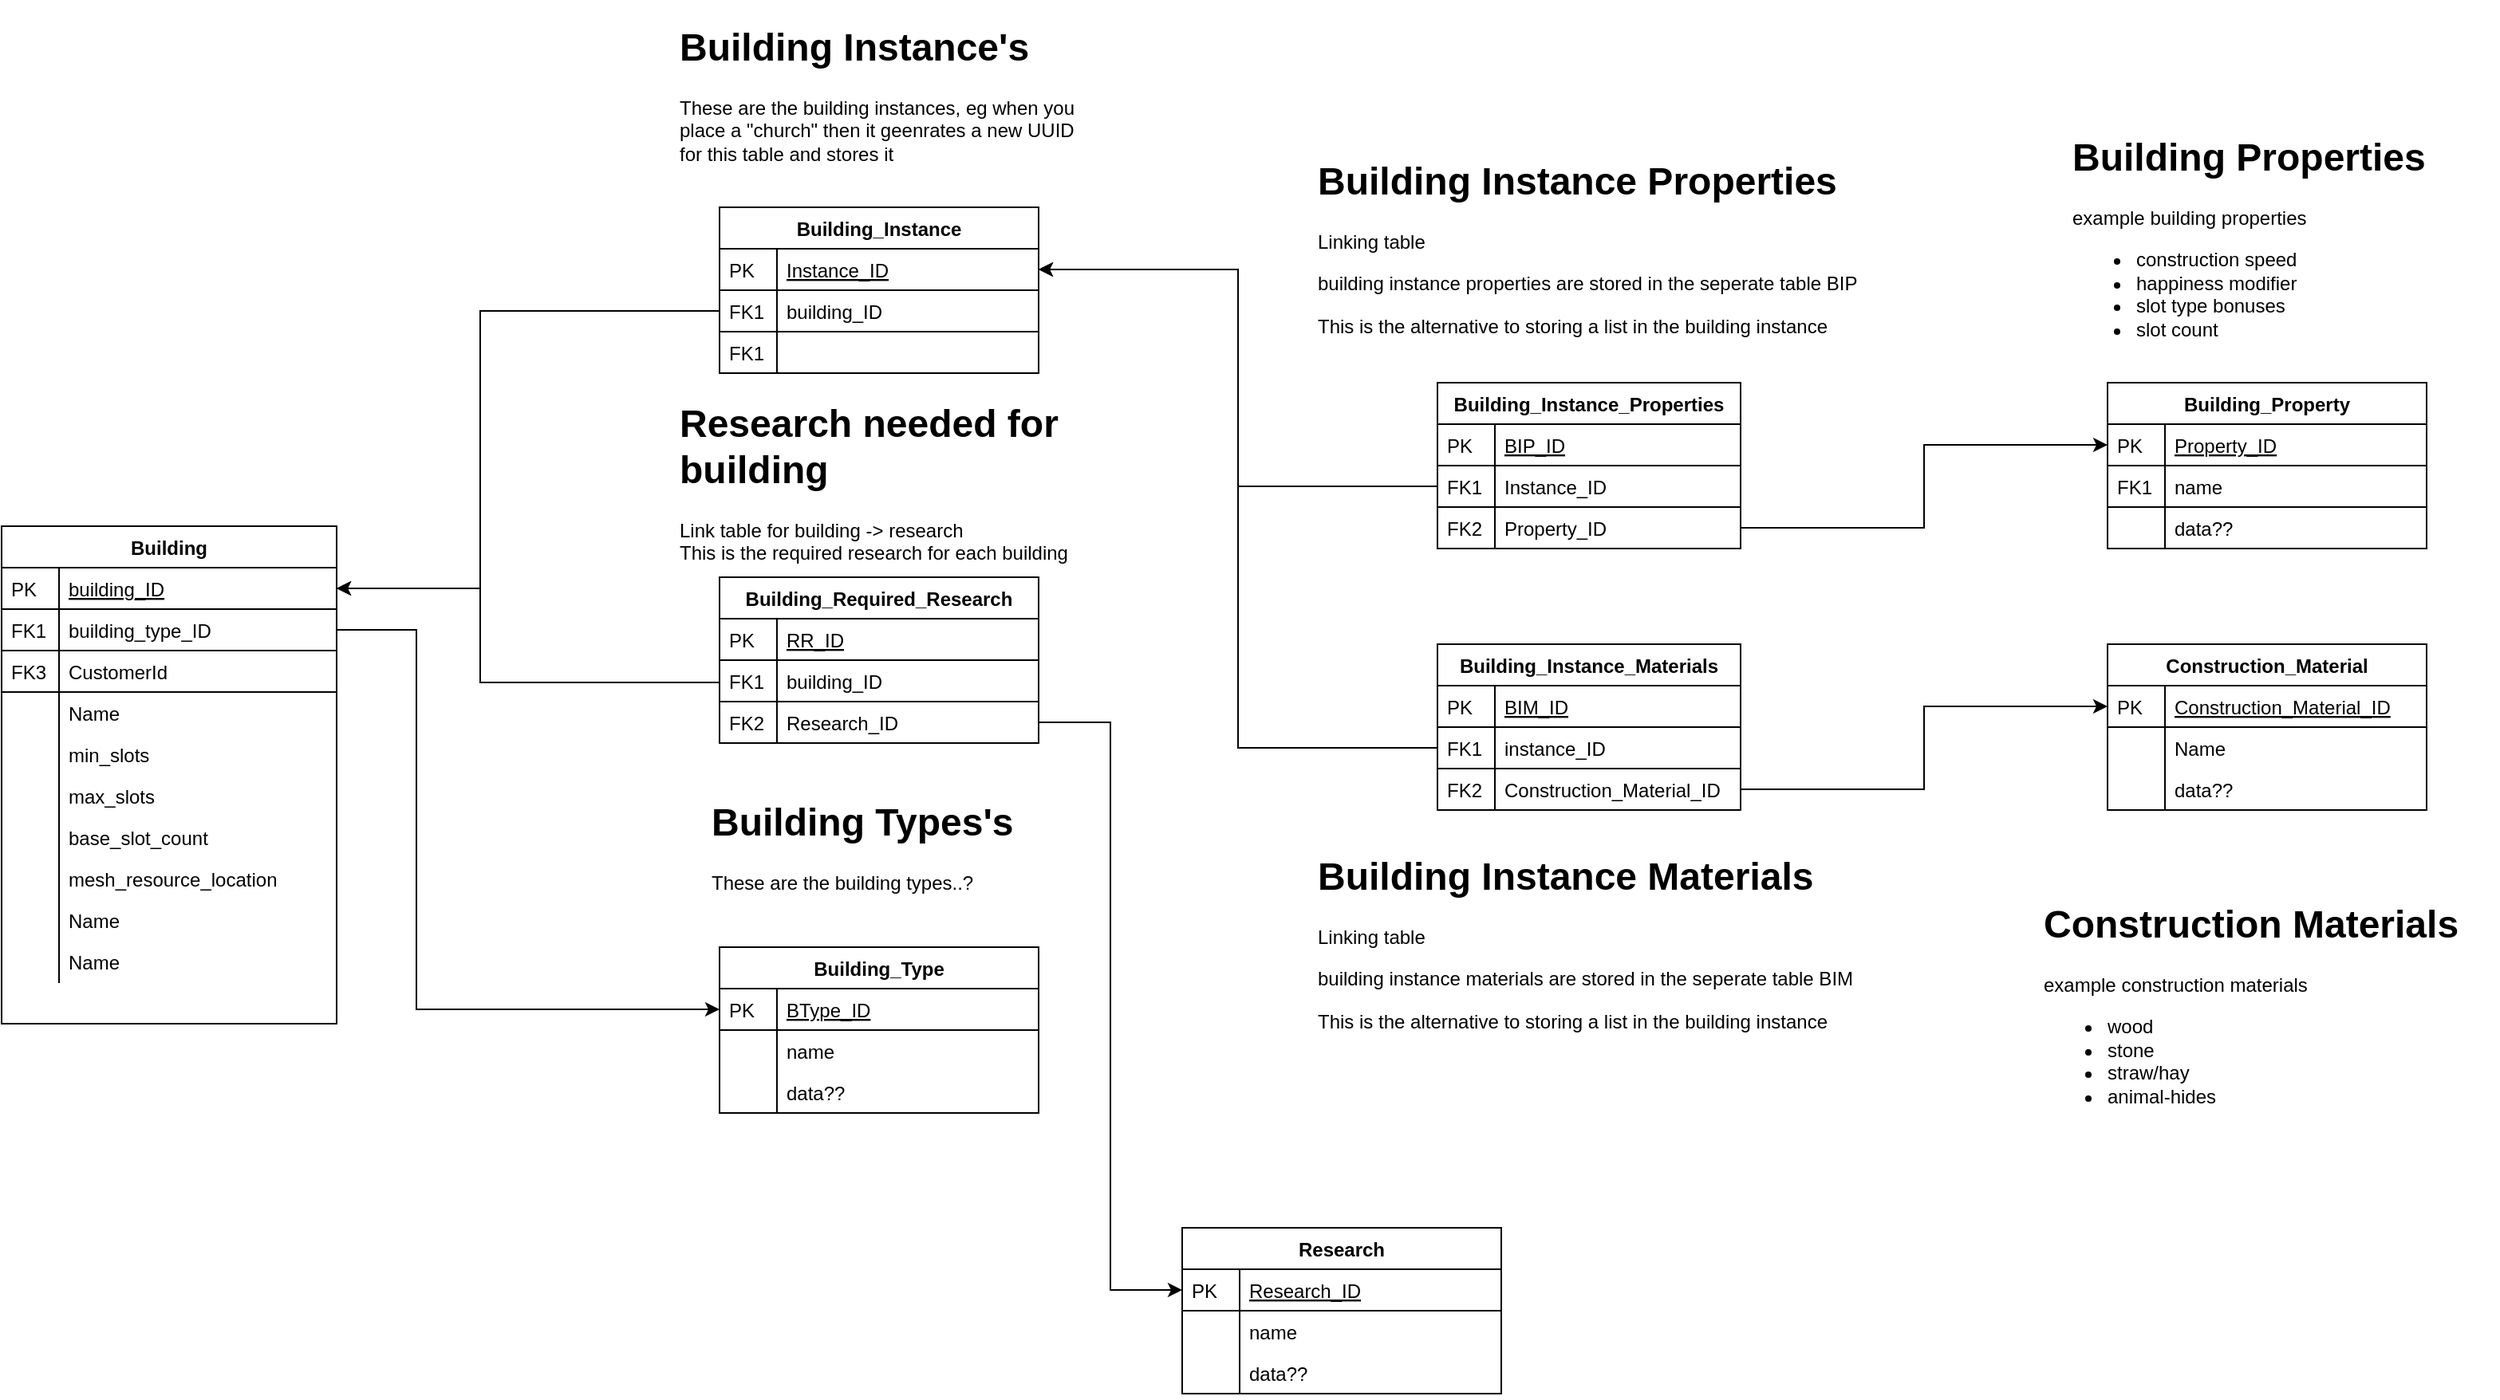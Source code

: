 <mxfile version="12.4.2" type="device" pages="2"><diagram id="C5RBs43oDa-KdzZeNtuy" name="Page-1"><mxGraphModel dx="1422" dy="5513" grid="1" gridSize="10" guides="1" tooltips="1" connect="1" arrows="1" fold="1" page="1" pageScale="1" pageWidth="3300" pageHeight="4681" math="0" shadow="0"><root><mxCell id="WIyWlLk6GJQsqaUBKTNV-0"/><mxCell id="WIyWlLk6GJQsqaUBKTNV-1" parent="WIyWlLk6GJQsqaUBKTNV-0"/><mxCell id="zkfFHV4jXpPFQw0GAbJ--51" value="Building" style="swimlane;fontStyle=1;childLayout=stackLayout;horizontal=1;startSize=26;horizontalStack=0;resizeParent=1;resizeLast=0;collapsible=1;marginBottom=0;rounded=0;shadow=0;strokeWidth=1;" parent="WIyWlLk6GJQsqaUBKTNV-1" vertex="1"><mxGeometry x="110" y="320" width="210" height="312" as="geometry"><mxRectangle x="150" y="42" width="160" height="26" as="alternateBounds"/></mxGeometry></mxCell><mxCell id="zkfFHV4jXpPFQw0GAbJ--52" value="building_ID" style="shape=partialRectangle;top=0;left=0;right=0;bottom=1;align=left;verticalAlign=top;fillColor=none;spacingLeft=40;spacingRight=4;overflow=hidden;rotatable=0;points=[[0,0.5],[1,0.5]];portConstraint=eastwest;dropTarget=0;rounded=0;shadow=0;strokeWidth=1;fontStyle=4" parent="zkfFHV4jXpPFQw0GAbJ--51" vertex="1"><mxGeometry y="26" width="210" height="26" as="geometry"/></mxCell><mxCell id="zkfFHV4jXpPFQw0GAbJ--53" value="PK" style="shape=partialRectangle;top=0;left=0;bottom=0;fillColor=none;align=left;verticalAlign=top;spacingLeft=4;spacingRight=4;overflow=hidden;rotatable=0;points=[];portConstraint=eastwest;part=1;" parent="zkfFHV4jXpPFQw0GAbJ--52" vertex="1" connectable="0"><mxGeometry width="36" height="26" as="geometry"/></mxCell><mxCell id="h351C7mYlKOjz45MagHo-32" value="building_type_ID" style="shape=partialRectangle;top=0;left=0;right=0;bottom=1;align=left;verticalAlign=top;fillColor=none;spacingLeft=40;spacingRight=4;overflow=hidden;rotatable=0;points=[[0,0.5],[1,0.5]];portConstraint=eastwest;dropTarget=0;rounded=0;shadow=0;strokeWidth=1;perimeterSpacing=0;" parent="zkfFHV4jXpPFQw0GAbJ--51" vertex="1"><mxGeometry y="52" width="210" height="26" as="geometry"/></mxCell><mxCell id="h351C7mYlKOjz45MagHo-33" value="FK1" style="shape=partialRectangle;top=0;left=0;bottom=0;fillColor=none;align=left;verticalAlign=top;spacingLeft=4;spacingRight=4;overflow=hidden;rotatable=0;points=[];portConstraint=eastwest;part=1;" parent="h351C7mYlKOjz45MagHo-32" vertex="1" connectable="0"><mxGeometry width="36" height="26" as="geometry"/></mxCell><mxCell id="h351C7mYlKOjz45MagHo-34" value="CustomerId" style="shape=partialRectangle;top=0;left=0;right=0;bottom=1;align=left;verticalAlign=top;fillColor=none;spacingLeft=40;spacingRight=4;overflow=hidden;rotatable=0;points=[[0,0.5],[1,0.5]];portConstraint=eastwest;dropTarget=0;rounded=0;shadow=0;strokeWidth=1;" parent="zkfFHV4jXpPFQw0GAbJ--51" vertex="1"><mxGeometry y="78" width="210" height="26" as="geometry"/></mxCell><mxCell id="h351C7mYlKOjz45MagHo-35" value="FK3" style="shape=partialRectangle;top=0;left=0;bottom=0;fillColor=none;align=left;verticalAlign=top;spacingLeft=4;spacingRight=4;overflow=hidden;rotatable=0;points=[];portConstraint=eastwest;part=1;" parent="h351C7mYlKOjz45MagHo-34" vertex="1" connectable="0"><mxGeometry width="36" height="26" as="geometry"/></mxCell><mxCell id="zkfFHV4jXpPFQw0GAbJ--54" value="Name" style="shape=partialRectangle;top=0;left=0;right=0;bottom=0;align=left;verticalAlign=top;fillColor=none;spacingLeft=40;spacingRight=4;overflow=hidden;rotatable=0;points=[[0,0.5],[1,0.5]];portConstraint=eastwest;dropTarget=0;rounded=0;shadow=0;strokeWidth=1;" parent="zkfFHV4jXpPFQw0GAbJ--51" vertex="1"><mxGeometry y="104" width="210" height="26" as="geometry"/></mxCell><mxCell id="zkfFHV4jXpPFQw0GAbJ--55" value="" style="shape=partialRectangle;top=0;left=0;bottom=0;fillColor=none;align=left;verticalAlign=top;spacingLeft=4;spacingRight=4;overflow=hidden;rotatable=0;points=[];portConstraint=eastwest;part=1;" parent="zkfFHV4jXpPFQw0GAbJ--54" vertex="1" connectable="0"><mxGeometry width="36" height="26" as="geometry"/></mxCell><mxCell id="h351C7mYlKOjz45MagHo-7" value="min_slots" style="shape=partialRectangle;top=0;left=0;right=0;bottom=0;align=left;verticalAlign=top;fillColor=none;spacingLeft=40;spacingRight=4;overflow=hidden;rotatable=0;points=[[0,0.5],[1,0.5]];portConstraint=eastwest;dropTarget=0;rounded=0;shadow=0;strokeWidth=1;" parent="zkfFHV4jXpPFQw0GAbJ--51" vertex="1"><mxGeometry y="130" width="210" height="26" as="geometry"/></mxCell><mxCell id="h351C7mYlKOjz45MagHo-8" value="" style="shape=partialRectangle;top=0;left=0;bottom=0;fillColor=none;align=left;verticalAlign=top;spacingLeft=4;spacingRight=4;overflow=hidden;rotatable=0;points=[];portConstraint=eastwest;part=1;" parent="h351C7mYlKOjz45MagHo-7" vertex="1" connectable="0"><mxGeometry width="36" height="26" as="geometry"/></mxCell><mxCell id="h351C7mYlKOjz45MagHo-9" value="max_slots" style="shape=partialRectangle;top=0;left=0;right=0;bottom=0;align=left;verticalAlign=top;fillColor=none;spacingLeft=40;spacingRight=4;overflow=hidden;rotatable=0;points=[[0,0.5],[1,0.5]];portConstraint=eastwest;dropTarget=0;rounded=0;shadow=0;strokeWidth=1;" parent="zkfFHV4jXpPFQw0GAbJ--51" vertex="1"><mxGeometry y="156" width="210" height="26" as="geometry"/></mxCell><mxCell id="h351C7mYlKOjz45MagHo-10" value="" style="shape=partialRectangle;top=0;left=0;bottom=0;fillColor=none;align=left;verticalAlign=top;spacingLeft=4;spacingRight=4;overflow=hidden;rotatable=0;points=[];portConstraint=eastwest;part=1;" parent="h351C7mYlKOjz45MagHo-9" vertex="1" connectable="0"><mxGeometry width="36" height="26" as="geometry"/></mxCell><mxCell id="h351C7mYlKOjz45MagHo-11" value="base_slot_count" style="shape=partialRectangle;top=0;left=0;right=0;bottom=0;align=left;verticalAlign=top;fillColor=none;spacingLeft=40;spacingRight=4;overflow=hidden;rotatable=0;points=[[0,0.5],[1,0.5]];portConstraint=eastwest;dropTarget=0;rounded=0;shadow=0;strokeWidth=1;" parent="zkfFHV4jXpPFQw0GAbJ--51" vertex="1"><mxGeometry y="182" width="210" height="26" as="geometry"/></mxCell><mxCell id="h351C7mYlKOjz45MagHo-12" value="" style="shape=partialRectangle;top=0;left=0;bottom=0;fillColor=none;align=left;verticalAlign=top;spacingLeft=4;spacingRight=4;overflow=hidden;rotatable=0;points=[];portConstraint=eastwest;part=1;" parent="h351C7mYlKOjz45MagHo-11" vertex="1" connectable="0"><mxGeometry width="36" height="26" as="geometry"/></mxCell><mxCell id="h351C7mYlKOjz45MagHo-13" value="mesh_resource_location" style="shape=partialRectangle;top=0;left=0;right=0;bottom=0;align=left;verticalAlign=top;fillColor=none;spacingLeft=40;spacingRight=4;overflow=hidden;rotatable=0;points=[[0,0.5],[1,0.5]];portConstraint=eastwest;dropTarget=0;rounded=0;shadow=0;strokeWidth=1;" parent="zkfFHV4jXpPFQw0GAbJ--51" vertex="1"><mxGeometry y="208" width="210" height="26" as="geometry"/></mxCell><mxCell id="h351C7mYlKOjz45MagHo-14" value="" style="shape=partialRectangle;top=0;left=0;bottom=0;fillColor=none;align=left;verticalAlign=top;spacingLeft=4;spacingRight=4;overflow=hidden;rotatable=0;points=[];portConstraint=eastwest;part=1;" parent="h351C7mYlKOjz45MagHo-13" vertex="1" connectable="0"><mxGeometry width="36" height="26" as="geometry"/></mxCell><mxCell id="h351C7mYlKOjz45MagHo-19" value="Name" style="shape=partialRectangle;top=0;left=0;right=0;bottom=0;align=left;verticalAlign=top;fillColor=none;spacingLeft=40;spacingRight=4;overflow=hidden;rotatable=0;points=[[0,0.5],[1,0.5]];portConstraint=eastwest;dropTarget=0;rounded=0;shadow=0;strokeWidth=1;" parent="zkfFHV4jXpPFQw0GAbJ--51" vertex="1"><mxGeometry y="234" width="210" height="26" as="geometry"/></mxCell><mxCell id="h351C7mYlKOjz45MagHo-20" value="" style="shape=partialRectangle;top=0;left=0;bottom=0;fillColor=none;align=left;verticalAlign=top;spacingLeft=4;spacingRight=4;overflow=hidden;rotatable=0;points=[];portConstraint=eastwest;part=1;" parent="h351C7mYlKOjz45MagHo-19" vertex="1" connectable="0"><mxGeometry width="36" height="26" as="geometry"/></mxCell><mxCell id="h351C7mYlKOjz45MagHo-21" value="Name" style="shape=partialRectangle;top=0;left=0;right=0;bottom=0;align=left;verticalAlign=top;fillColor=none;spacingLeft=40;spacingRight=4;overflow=hidden;rotatable=0;points=[[0,0.5],[1,0.5]];portConstraint=eastwest;dropTarget=0;rounded=0;shadow=0;strokeWidth=1;" parent="zkfFHV4jXpPFQw0GAbJ--51" vertex="1"><mxGeometry y="260" width="210" height="26" as="geometry"/></mxCell><mxCell id="h351C7mYlKOjz45MagHo-22" value="" style="shape=partialRectangle;top=0;left=0;bottom=0;fillColor=none;align=left;verticalAlign=top;spacingLeft=4;spacingRight=4;overflow=hidden;rotatable=0;points=[];portConstraint=eastwest;part=1;" parent="h351C7mYlKOjz45MagHo-21" vertex="1" connectable="0"><mxGeometry width="36" height="26" as="geometry"/></mxCell><mxCell id="zkfFHV4jXpPFQw0GAbJ--56" value="Building_Instance" style="swimlane;fontStyle=1;childLayout=stackLayout;horizontal=1;startSize=26;horizontalStack=0;resizeParent=1;resizeLast=0;collapsible=1;marginBottom=0;rounded=0;shadow=0;strokeWidth=1;" parent="WIyWlLk6GJQsqaUBKTNV-1" vertex="1"><mxGeometry x="560" y="120" width="200" height="104" as="geometry"><mxRectangle x="260" y="80" width="160" height="26" as="alternateBounds"/></mxGeometry></mxCell><mxCell id="zkfFHV4jXpPFQw0GAbJ--57" value="Instance_ID" style="shape=partialRectangle;top=0;left=0;right=0;bottom=1;align=left;verticalAlign=top;spacingLeft=40;spacingRight=4;overflow=hidden;rotatable=0;points=[[0,0.5],[1,0.5]];portConstraint=eastwest;dropTarget=0;rounded=0;shadow=0;strokeWidth=1;fontStyle=4;fillColor=none;" parent="zkfFHV4jXpPFQw0GAbJ--56" vertex="1"><mxGeometry y="26" width="200" height="26" as="geometry"/></mxCell><mxCell id="zkfFHV4jXpPFQw0GAbJ--58" value="PK" style="shape=partialRectangle;top=0;left=0;bottom=0;fillColor=none;align=left;verticalAlign=top;spacingLeft=4;spacingRight=4;overflow=hidden;rotatable=0;points=[];portConstraint=eastwest;part=1;" parent="zkfFHV4jXpPFQw0GAbJ--57" vertex="1" connectable="0"><mxGeometry width="36" height="26" as="geometry"/></mxCell><mxCell id="zkfFHV4jXpPFQw0GAbJ--59" value="building_ID" style="shape=partialRectangle;top=0;left=0;right=0;bottom=1;align=left;verticalAlign=top;spacingLeft=40;spacingRight=4;overflow=hidden;rotatable=0;points=[[0,0.5],[1,0.5]];portConstraint=eastwest;dropTarget=0;rounded=0;shadow=0;strokeWidth=1;perimeterSpacing=0;fillColor=none;labelBackgroundColor=none;labelBorderColor=none;" parent="zkfFHV4jXpPFQw0GAbJ--56" vertex="1"><mxGeometry y="52" width="200" height="26" as="geometry"/></mxCell><mxCell id="zkfFHV4jXpPFQw0GAbJ--60" value="FK1" style="shape=partialRectangle;top=0;left=0;bottom=0;fillColor=none;align=left;verticalAlign=top;spacingLeft=4;spacingRight=4;overflow=hidden;rotatable=0;points=[];portConstraint=eastwest;part=1;" parent="zkfFHV4jXpPFQw0GAbJ--59" vertex="1" connectable="0"><mxGeometry width="36" height="26" as="geometry"/></mxCell><mxCell id="h351C7mYlKOjz45MagHo-38" value="" style="shape=partialRectangle;top=0;left=0;right=0;bottom=0;align=left;verticalAlign=top;fillColor=none;spacingLeft=40;spacingRight=4;overflow=hidden;rotatable=0;points=[[0,0.5],[1,0.5]];portConstraint=eastwest;dropTarget=0;rounded=0;shadow=0;strokeWidth=1;" parent="zkfFHV4jXpPFQw0GAbJ--56" vertex="1"><mxGeometry y="78" width="200" height="26" as="geometry"/></mxCell><mxCell id="h351C7mYlKOjz45MagHo-39" value="FK1" style="shape=partialRectangle;top=0;left=0;bottom=0;fillColor=none;align=left;verticalAlign=top;spacingLeft=4;spacingRight=4;overflow=hidden;rotatable=0;points=[];portConstraint=eastwest;part=1;" parent="h351C7mYlKOjz45MagHo-38" vertex="1" connectable="0"><mxGeometry width="36" height="26" as="geometry"/></mxCell><mxCell id="zkfFHV4jXpPFQw0GAbJ--64" value="Building_Property" style="swimlane;fontStyle=1;childLayout=stackLayout;horizontal=1;startSize=26;horizontalStack=0;resizeParent=1;resizeLast=0;collapsible=1;marginBottom=0;rounded=0;shadow=0;strokeWidth=1;" parent="WIyWlLk6GJQsqaUBKTNV-1" vertex="1"><mxGeometry x="1430" y="230" width="200" height="104" as="geometry"><mxRectangle x="260" y="270" width="160" height="26" as="alternateBounds"/></mxGeometry></mxCell><mxCell id="zkfFHV4jXpPFQw0GAbJ--65" value="Property_ID&#10;" style="shape=partialRectangle;top=0;left=0;right=0;bottom=1;align=left;verticalAlign=top;fillColor=none;spacingLeft=40;spacingRight=4;overflow=hidden;rotatable=0;points=[[0,0.5],[1,0.5]];portConstraint=eastwest;dropTarget=0;rounded=0;shadow=0;strokeWidth=1;fontStyle=4" parent="zkfFHV4jXpPFQw0GAbJ--64" vertex="1"><mxGeometry y="26" width="200" height="26" as="geometry"/></mxCell><mxCell id="zkfFHV4jXpPFQw0GAbJ--66" value="PK" style="shape=partialRectangle;top=0;left=0;bottom=0;fillColor=none;align=left;verticalAlign=top;spacingLeft=4;spacingRight=4;overflow=hidden;rotatable=0;points=[];portConstraint=eastwest;part=1;" parent="zkfFHV4jXpPFQw0GAbJ--65" vertex="1" connectable="0"><mxGeometry width="36" height="26" as="geometry"/></mxCell><mxCell id="zkfFHV4jXpPFQw0GAbJ--67" value="name" style="shape=partialRectangle;top=0;left=0;right=0;bottom=1;align=left;verticalAlign=top;fillColor=none;spacingLeft=40;spacingRight=4;overflow=hidden;rotatable=0;points=[[0,0.5],[1,0.5]];portConstraint=eastwest;dropTarget=0;rounded=0;shadow=0;strokeWidth=1;" parent="zkfFHV4jXpPFQw0GAbJ--64" vertex="1"><mxGeometry y="52" width="200" height="26" as="geometry"/></mxCell><mxCell id="zkfFHV4jXpPFQw0GAbJ--68" value="FK1" style="shape=partialRectangle;top=0;left=0;bottom=0;fillColor=none;align=left;verticalAlign=top;spacingLeft=4;spacingRight=4;overflow=hidden;rotatable=0;points=[];portConstraint=eastwest;part=1;" parent="zkfFHV4jXpPFQw0GAbJ--67" vertex="1" connectable="0"><mxGeometry width="36" height="26" as="geometry"/></mxCell><mxCell id="zkfFHV4jXpPFQw0GAbJ--69" value="data??" style="shape=partialRectangle;top=0;left=0;right=0;bottom=0;align=left;verticalAlign=top;fillColor=none;spacingLeft=40;spacingRight=4;overflow=hidden;rotatable=0;points=[[0,0.5],[1,0.5]];portConstraint=eastwest;dropTarget=0;rounded=0;shadow=0;strokeWidth=1;" parent="zkfFHV4jXpPFQw0GAbJ--64" vertex="1"><mxGeometry y="78" width="200" height="26" as="geometry"/></mxCell><mxCell id="zkfFHV4jXpPFQw0GAbJ--70" value="" style="shape=partialRectangle;top=0;left=0;bottom=0;fillColor=none;align=left;verticalAlign=top;spacingLeft=4;spacingRight=4;overflow=hidden;rotatable=0;points=[];portConstraint=eastwest;part=1;" parent="zkfFHV4jXpPFQw0GAbJ--69" vertex="1" connectable="0"><mxGeometry width="36" height="26" as="geometry"/></mxCell><mxCell id="h351C7mYlKOjz45MagHo-0" value="Construction_Material" style="swimlane;fontStyle=1;childLayout=stackLayout;horizontal=1;startSize=26;horizontalStack=0;resizeParent=1;resizeLast=0;collapsible=1;marginBottom=0;rounded=0;shadow=0;strokeWidth=1;" parent="WIyWlLk6GJQsqaUBKTNV-1" vertex="1"><mxGeometry x="1430" y="394" width="200" height="104" as="geometry"><mxRectangle x="260" y="270" width="160" height="26" as="alternateBounds"/></mxGeometry></mxCell><mxCell id="h351C7mYlKOjz45MagHo-1" value="Construction_Material_ID" style="shape=partialRectangle;top=0;left=0;right=0;bottom=1;align=left;verticalAlign=top;fillColor=none;spacingLeft=40;spacingRight=4;overflow=hidden;rotatable=0;points=[[0,0.5],[1,0.5]];portConstraint=eastwest;dropTarget=0;rounded=0;shadow=0;strokeWidth=1;fontStyle=4" parent="h351C7mYlKOjz45MagHo-0" vertex="1"><mxGeometry y="26" width="200" height="26" as="geometry"/></mxCell><mxCell id="h351C7mYlKOjz45MagHo-2" value="PK" style="shape=partialRectangle;top=0;left=0;bottom=0;fillColor=none;align=left;verticalAlign=top;spacingLeft=4;spacingRight=4;overflow=hidden;rotatable=0;points=[];portConstraint=eastwest;part=1;" parent="h351C7mYlKOjz45MagHo-1" vertex="1" connectable="0"><mxGeometry width="36" height="26" as="geometry"/></mxCell><mxCell id="h351C7mYlKOjz45MagHo-3" value="Name" style="shape=partialRectangle;top=0;left=0;right=0;bottom=0;align=left;verticalAlign=top;fillColor=none;spacingLeft=40;spacingRight=4;overflow=hidden;rotatable=0;points=[[0,0.5],[1,0.5]];portConstraint=eastwest;dropTarget=0;rounded=0;shadow=0;strokeWidth=1;" parent="h351C7mYlKOjz45MagHo-0" vertex="1"><mxGeometry y="52" width="200" height="26" as="geometry"/></mxCell><mxCell id="h351C7mYlKOjz45MagHo-4" value="" style="shape=partialRectangle;top=0;left=0;bottom=0;fillColor=none;align=left;verticalAlign=top;spacingLeft=4;spacingRight=4;overflow=hidden;rotatable=0;points=[];portConstraint=eastwest;part=1;" parent="h351C7mYlKOjz45MagHo-3" vertex="1" connectable="0"><mxGeometry width="36" height="26" as="geometry"/></mxCell><mxCell id="h351C7mYlKOjz45MagHo-5" value="data??" style="shape=partialRectangle;top=0;left=0;right=0;bottom=0;align=left;verticalAlign=top;fillColor=none;spacingLeft=40;spacingRight=4;overflow=hidden;rotatable=0;points=[[0,0.5],[1,0.5]];portConstraint=eastwest;dropTarget=0;rounded=0;shadow=0;strokeWidth=1;" parent="h351C7mYlKOjz45MagHo-0" vertex="1"><mxGeometry y="78" width="200" height="26" as="geometry"/></mxCell><mxCell id="h351C7mYlKOjz45MagHo-6" value="" style="shape=partialRectangle;top=0;left=0;bottom=0;fillColor=none;align=left;verticalAlign=top;spacingLeft=4;spacingRight=4;overflow=hidden;rotatable=0;points=[];portConstraint=eastwest;part=1;" parent="h351C7mYlKOjz45MagHo-5" vertex="1" connectable="0"><mxGeometry width="36" height="26" as="geometry"/></mxCell><mxCell id="h351C7mYlKOjz45MagHo-23" value="Building_Type" style="swimlane;fontStyle=1;childLayout=stackLayout;horizontal=1;startSize=26;horizontalStack=0;resizeParent=1;resizeLast=0;collapsible=1;marginBottom=0;rounded=0;shadow=0;strokeWidth=1;swimlaneFillColor=none;comic=0;glass=0;" parent="WIyWlLk6GJQsqaUBKTNV-1" vertex="1"><mxGeometry x="560" y="584" width="200" height="104" as="geometry"><mxRectangle x="260" y="80" width="160" height="26" as="alternateBounds"/></mxGeometry></mxCell><mxCell id="h351C7mYlKOjz45MagHo-24" value="BType_ID" style="shape=partialRectangle;top=0;left=0;right=0;bottom=1;align=left;verticalAlign=top;fillColor=none;spacingLeft=40;spacingRight=4;overflow=hidden;rotatable=0;points=[[0,0.5],[1,0.5]];portConstraint=eastwest;dropTarget=0;rounded=0;shadow=0;strokeWidth=1;fontStyle=4" parent="h351C7mYlKOjz45MagHo-23" vertex="1"><mxGeometry y="26" width="200" height="26" as="geometry"/></mxCell><mxCell id="h351C7mYlKOjz45MagHo-25" value="PK" style="shape=partialRectangle;top=0;left=0;bottom=0;fillColor=none;align=left;verticalAlign=top;spacingLeft=4;spacingRight=4;overflow=hidden;rotatable=0;points=[];portConstraint=eastwest;part=1;" parent="h351C7mYlKOjz45MagHo-24" vertex="1" connectable="0"><mxGeometry width="36" height="26" as="geometry"/></mxCell><mxCell id="h351C7mYlKOjz45MagHo-26" value="name" style="shape=partialRectangle;top=0;left=0;right=0;bottom=0;align=left;verticalAlign=top;fillColor=none;spacingLeft=40;spacingRight=4;overflow=hidden;rotatable=0;points=[[0,0.5],[1,0.5]];portConstraint=eastwest;dropTarget=0;rounded=0;shadow=0;strokeWidth=1;" parent="h351C7mYlKOjz45MagHo-23" vertex="1"><mxGeometry y="52" width="200" height="26" as="geometry"/></mxCell><mxCell id="h351C7mYlKOjz45MagHo-27" value="" style="shape=partialRectangle;top=0;left=0;bottom=0;fillColor=none;align=left;verticalAlign=top;spacingLeft=4;spacingRight=4;overflow=hidden;rotatable=0;points=[];portConstraint=eastwest;part=1;" parent="h351C7mYlKOjz45MagHo-26" vertex="1" connectable="0"><mxGeometry width="36" height="26" as="geometry"/></mxCell><mxCell id="h351C7mYlKOjz45MagHo-51" value="data??" style="shape=partialRectangle;top=0;left=0;right=0;bottom=0;align=left;verticalAlign=top;fillColor=none;spacingLeft=40;spacingRight=4;overflow=hidden;rotatable=0;points=[[0,0.5],[1,0.5]];portConstraint=eastwest;dropTarget=0;rounded=0;shadow=0;strokeWidth=1;" parent="h351C7mYlKOjz45MagHo-23" vertex="1"><mxGeometry y="78" width="200" height="26" as="geometry"/></mxCell><mxCell id="h351C7mYlKOjz45MagHo-52" value="" style="shape=partialRectangle;top=0;left=0;bottom=0;fillColor=none;align=left;verticalAlign=top;spacingLeft=4;spacingRight=4;overflow=hidden;rotatable=0;points=[];portConstraint=eastwest;part=1;" parent="h351C7mYlKOjz45MagHo-51" vertex="1" connectable="0"><mxGeometry width="36" height="26" as="geometry"/></mxCell><mxCell id="h351C7mYlKOjz45MagHo-40" value="Building_Instance_Materials" style="swimlane;fontStyle=1;childLayout=stackLayout;horizontal=1;startSize=26;horizontalStack=0;resizeParent=1;resizeLast=0;collapsible=1;marginBottom=0;rounded=0;shadow=0;strokeWidth=1;" parent="WIyWlLk6GJQsqaUBKTNV-1" vertex="1"><mxGeometry x="1010" y="394" width="190" height="104" as="geometry"><mxRectangle x="260" y="80" width="160" height="26" as="alternateBounds"/></mxGeometry></mxCell><mxCell id="h351C7mYlKOjz45MagHo-41" value="BIM_ID" style="shape=partialRectangle;top=0;left=0;right=0;bottom=1;align=left;verticalAlign=top;fillColor=none;spacingLeft=40;spacingRight=4;overflow=hidden;rotatable=0;points=[[0,0.5],[1,0.5]];portConstraint=eastwest;dropTarget=0;rounded=0;shadow=0;strokeWidth=1;fontStyle=4" parent="h351C7mYlKOjz45MagHo-40" vertex="1"><mxGeometry y="26" width="190" height="26" as="geometry"/></mxCell><mxCell id="h351C7mYlKOjz45MagHo-42" value="PK" style="shape=partialRectangle;top=0;left=0;bottom=0;fillColor=none;align=left;verticalAlign=top;spacingLeft=4;spacingRight=4;overflow=hidden;rotatable=0;points=[];portConstraint=eastwest;part=1;" parent="h351C7mYlKOjz45MagHo-41" vertex="1" connectable="0"><mxGeometry width="36" height="26" as="geometry"/></mxCell><mxCell id="h351C7mYlKOjz45MagHo-43" value="instance_ID" style="shape=partialRectangle;top=0;left=0;right=0;bottom=1;align=left;verticalAlign=top;fillColor=none;spacingLeft=40;spacingRight=4;overflow=hidden;rotatable=0;points=[[0,0.5],[1,0.5]];portConstraint=eastwest;dropTarget=0;rounded=0;shadow=0;strokeWidth=1;" parent="h351C7mYlKOjz45MagHo-40" vertex="1"><mxGeometry y="52" width="190" height="26" as="geometry"/></mxCell><mxCell id="h351C7mYlKOjz45MagHo-44" value="FK1" style="shape=partialRectangle;top=0;left=0;bottom=0;fillColor=none;align=left;verticalAlign=top;spacingLeft=4;spacingRight=4;overflow=hidden;rotatable=0;points=[];portConstraint=eastwest;part=1;" parent="h351C7mYlKOjz45MagHo-43" vertex="1" connectable="0"><mxGeometry width="36" height="26" as="geometry"/></mxCell><mxCell id="h351C7mYlKOjz45MagHo-45" value="Construction_Material_ID" style="shape=partialRectangle;top=0;left=0;right=0;bottom=0;align=left;verticalAlign=top;fillColor=none;spacingLeft=40;spacingRight=4;overflow=hidden;rotatable=0;points=[[0,0.5],[1,0.5]];portConstraint=eastwest;dropTarget=0;rounded=0;shadow=0;strokeWidth=1;" parent="h351C7mYlKOjz45MagHo-40" vertex="1"><mxGeometry y="78" width="190" height="26" as="geometry"/></mxCell><mxCell id="h351C7mYlKOjz45MagHo-46" value="FK2" style="shape=partialRectangle;top=0;left=0;bottom=0;fillColor=none;align=left;verticalAlign=top;spacingLeft=4;spacingRight=4;overflow=hidden;rotatable=0;points=[];portConstraint=eastwest;part=1;" parent="h351C7mYlKOjz45MagHo-45" vertex="1" connectable="0"><mxGeometry width="36" height="26" as="geometry"/></mxCell><mxCell id="h351C7mYlKOjz45MagHo-49" style="edgeStyle=orthogonalEdgeStyle;rounded=0;orthogonalLoop=1;jettySize=auto;html=1;exitX=0;exitY=0.5;exitDx=0;exitDy=0;entryX=1;entryY=0.5;entryDx=0;entryDy=0;" parent="WIyWlLk6GJQsqaUBKTNV-1" source="h351C7mYlKOjz45MagHo-43" target="zkfFHV4jXpPFQw0GAbJ--57" edge="1"><mxGeometry relative="1" as="geometry"/></mxCell><mxCell id="h351C7mYlKOjz45MagHo-50" style="edgeStyle=orthogonalEdgeStyle;rounded=0;orthogonalLoop=1;jettySize=auto;html=1;exitX=1;exitY=0.5;exitDx=0;exitDy=0;entryX=0;entryY=0.5;entryDx=0;entryDy=0;" parent="WIyWlLk6GJQsqaUBKTNV-1" source="h351C7mYlKOjz45MagHo-32" target="h351C7mYlKOjz45MagHo-24" edge="1"><mxGeometry relative="1" as="geometry"><Array as="points"><mxPoint x="370" y="385"/><mxPoint x="370" y="623"/></Array></mxGeometry></mxCell><mxCell id="h351C7mYlKOjz45MagHo-53" style="edgeStyle=orthogonalEdgeStyle;rounded=0;orthogonalLoop=1;jettySize=auto;html=1;exitX=0;exitY=0.5;exitDx=0;exitDy=0;entryX=1;entryY=0.5;entryDx=0;entryDy=0;" parent="WIyWlLk6GJQsqaUBKTNV-1" source="zkfFHV4jXpPFQw0GAbJ--59" target="zkfFHV4jXpPFQw0GAbJ--52" edge="1"><mxGeometry relative="1" as="geometry"><Array as="points"><mxPoint x="410" y="185"/><mxPoint x="410" y="359"/></Array></mxGeometry></mxCell><mxCell id="h351C7mYlKOjz45MagHo-56" value="&lt;h1&gt;Building Properties&amp;nbsp;&lt;/h1&gt;&lt;p&gt;example building properties&lt;/p&gt;&lt;p&gt;&lt;ul&gt;&lt;li&gt;construction speed&lt;/li&gt;&lt;li&gt;happiness modifier&lt;/li&gt;&lt;li&gt;slot type bonuses&lt;/li&gt;&lt;li&gt;slot count&lt;/li&gt;&lt;/ul&gt;&lt;/p&gt;" style="text;html=1;strokeColor=none;fillColor=none;spacing=5;spacingTop=-20;whiteSpace=wrap;overflow=hidden;rounded=0;" parent="WIyWlLk6GJQsqaUBKTNV-1" vertex="1"><mxGeometry x="1402.5" y="69" width="255" height="150" as="geometry"/></mxCell><mxCell id="h351C7mYlKOjz45MagHo-58" value="&lt;h1&gt;Building Instance Materials&lt;/h1&gt;&lt;div&gt;Linking table&lt;/div&gt;&lt;p&gt;building instance materials are stored in the seperate table BIM&lt;/p&gt;&lt;p&gt;This is the alternative to storing a list in the building instance&lt;/p&gt;" style="text;html=1;strokeColor=none;fillColor=none;spacing=5;spacingTop=-20;whiteSpace=wrap;overflow=hidden;rounded=0;" parent="WIyWlLk6GJQsqaUBKTNV-1" vertex="1"><mxGeometry x="930" y="520" width="350" height="120" as="geometry"/></mxCell><mxCell id="h351C7mYlKOjz45MagHo-59" value="&lt;h1&gt;Construction Materials&lt;/h1&gt;&lt;p&gt;example construction materials&lt;/p&gt;&lt;p&gt;&lt;/p&gt;&lt;ul&gt;&lt;li&gt;wood&lt;/li&gt;&lt;li&gt;stone&lt;/li&gt;&lt;li&gt;straw/hay&lt;/li&gt;&lt;li&gt;animal-hides&lt;/li&gt;&lt;/ul&gt;&lt;p&gt;&lt;/p&gt;" style="text;html=1;strokeColor=none;fillColor=none;spacing=5;spacingTop=-20;whiteSpace=wrap;overflow=hidden;rounded=0;" parent="WIyWlLk6GJQsqaUBKTNV-1" vertex="1"><mxGeometry x="1385" y="550" width="290" height="150" as="geometry"/></mxCell><mxCell id="h351C7mYlKOjz45MagHo-60" value="Building_Instance_Properties" style="swimlane;fontStyle=1;childLayout=stackLayout;horizontal=1;startSize=26;horizontalStack=0;resizeParent=1;resizeLast=0;collapsible=1;marginBottom=0;rounded=0;shadow=0;strokeWidth=1;" parent="WIyWlLk6GJQsqaUBKTNV-1" vertex="1"><mxGeometry x="1010" y="230" width="190" height="104" as="geometry"><mxRectangle x="260" y="270" width="160" height="26" as="alternateBounds"/></mxGeometry></mxCell><mxCell id="h351C7mYlKOjz45MagHo-61" value="BIP_ID" style="shape=partialRectangle;top=0;left=0;right=0;bottom=1;align=left;verticalAlign=top;fillColor=none;spacingLeft=40;spacingRight=4;overflow=hidden;rotatable=0;points=[[0,0.5],[1,0.5]];portConstraint=eastwest;dropTarget=0;rounded=0;shadow=0;strokeWidth=1;fontStyle=4" parent="h351C7mYlKOjz45MagHo-60" vertex="1"><mxGeometry y="26" width="190" height="26" as="geometry"/></mxCell><mxCell id="h351C7mYlKOjz45MagHo-62" value="PK" style="shape=partialRectangle;top=0;left=0;bottom=0;fillColor=none;align=left;verticalAlign=top;spacingLeft=4;spacingRight=4;overflow=hidden;rotatable=0;points=[];portConstraint=eastwest;part=1;" parent="h351C7mYlKOjz45MagHo-61" vertex="1" connectable="0"><mxGeometry width="36" height="26" as="geometry"/></mxCell><mxCell id="h351C7mYlKOjz45MagHo-67" value="Instance_ID" style="shape=partialRectangle;top=0;left=0;right=0;bottom=1;align=left;verticalAlign=top;fillColor=none;spacingLeft=40;spacingRight=4;overflow=hidden;rotatable=0;points=[[0,0.5],[1,0.5]];portConstraint=eastwest;dropTarget=0;rounded=0;shadow=0;strokeWidth=1;" parent="h351C7mYlKOjz45MagHo-60" vertex="1"><mxGeometry y="52" width="190" height="26" as="geometry"/></mxCell><mxCell id="h351C7mYlKOjz45MagHo-68" value="FK1" style="shape=partialRectangle;top=0;left=0;bottom=0;fillColor=none;align=left;verticalAlign=top;spacingLeft=4;spacingRight=4;overflow=hidden;rotatable=0;points=[];portConstraint=eastwest;part=1;" parent="h351C7mYlKOjz45MagHo-67" vertex="1" connectable="0"><mxGeometry width="36" height="26" as="geometry"/></mxCell><mxCell id="h351C7mYlKOjz45MagHo-63" value="Property_ID" style="shape=partialRectangle;top=0;left=0;right=0;bottom=0;align=left;verticalAlign=top;fillColor=none;spacingLeft=40;spacingRight=4;overflow=hidden;rotatable=0;points=[[0,0.5],[1,0.5]];portConstraint=eastwest;dropTarget=0;rounded=0;shadow=0;strokeWidth=1;" parent="h351C7mYlKOjz45MagHo-60" vertex="1"><mxGeometry y="78" width="190" height="26" as="geometry"/></mxCell><mxCell id="h351C7mYlKOjz45MagHo-64" value="FK2" style="shape=partialRectangle;top=0;left=0;bottom=0;fillColor=none;align=left;verticalAlign=top;spacingLeft=4;spacingRight=4;overflow=hidden;rotatable=0;points=[];portConstraint=eastwest;part=1;" parent="h351C7mYlKOjz45MagHo-63" vertex="1" connectable="0"><mxGeometry width="36" height="26" as="geometry"/></mxCell><mxCell id="h351C7mYlKOjz45MagHo-69" style="edgeStyle=orthogonalEdgeStyle;rounded=0;orthogonalLoop=1;jettySize=auto;html=1;exitX=0;exitY=0.5;exitDx=0;exitDy=0;entryX=1;entryY=0.5;entryDx=0;entryDy=0;" parent="WIyWlLk6GJQsqaUBKTNV-1" source="h351C7mYlKOjz45MagHo-67" target="zkfFHV4jXpPFQw0GAbJ--57" edge="1"><mxGeometry relative="1" as="geometry"/></mxCell><mxCell id="h351C7mYlKOjz45MagHo-71" style="edgeStyle=orthogonalEdgeStyle;rounded=0;orthogonalLoop=1;jettySize=auto;html=1;exitX=1;exitY=0.5;exitDx=0;exitDy=0;entryX=0;entryY=0.5;entryDx=0;entryDy=0;" parent="WIyWlLk6GJQsqaUBKTNV-1" source="h351C7mYlKOjz45MagHo-45" target="h351C7mYlKOjz45MagHo-1" edge="1"><mxGeometry relative="1" as="geometry"/></mxCell><mxCell id="h351C7mYlKOjz45MagHo-73" style="edgeStyle=orthogonalEdgeStyle;rounded=0;orthogonalLoop=1;jettySize=auto;html=1;exitX=1;exitY=0.5;exitDx=0;exitDy=0;entryX=0;entryY=0.5;entryDx=0;entryDy=0;" parent="WIyWlLk6GJQsqaUBKTNV-1" source="h351C7mYlKOjz45MagHo-63" target="zkfFHV4jXpPFQw0GAbJ--65" edge="1"><mxGeometry relative="1" as="geometry"/></mxCell><mxCell id="h351C7mYlKOjz45MagHo-74" value="&lt;h1&gt;Building Instance Properties&lt;/h1&gt;&lt;div&gt;Linking table&lt;/div&gt;&lt;p&gt;building instance properties are stored in the seperate table BIP&lt;/p&gt;&lt;p&gt;This is the alternative to storing a list in the building instance&lt;/p&gt;" style="text;html=1;strokeColor=none;fillColor=none;spacing=5;spacingTop=-20;whiteSpace=wrap;overflow=hidden;rounded=0;" parent="WIyWlLk6GJQsqaUBKTNV-1" vertex="1"><mxGeometry x="930" y="84" width="350" height="120" as="geometry"/></mxCell><mxCell id="h351C7mYlKOjz45MagHo-78" value="Building_Required_Research" style="swimlane;fontStyle=1;childLayout=stackLayout;horizontal=1;startSize=26;horizontalStack=0;resizeParent=1;resizeLast=0;collapsible=1;marginBottom=0;rounded=0;shadow=0;strokeWidth=1;swimlaneFillColor=none;comic=0;glass=0;" parent="WIyWlLk6GJQsqaUBKTNV-1" vertex="1"><mxGeometry x="560" y="352" width="200" height="104" as="geometry"><mxRectangle x="260" y="80" width="160" height="26" as="alternateBounds"/></mxGeometry></mxCell><mxCell id="h351C7mYlKOjz45MagHo-79" value="RR_ID" style="shape=partialRectangle;top=0;left=0;right=0;bottom=1;align=left;verticalAlign=top;fillColor=none;spacingLeft=40;spacingRight=4;overflow=hidden;rotatable=0;points=[[0,0.5],[1,0.5]];portConstraint=eastwest;dropTarget=0;rounded=0;shadow=0;strokeWidth=1;fontStyle=4" parent="h351C7mYlKOjz45MagHo-78" vertex="1"><mxGeometry y="26" width="200" height="26" as="geometry"/></mxCell><mxCell id="h351C7mYlKOjz45MagHo-80" value="PK" style="shape=partialRectangle;top=0;left=0;bottom=0;fillColor=none;align=left;verticalAlign=top;spacingLeft=4;spacingRight=4;overflow=hidden;rotatable=0;points=[];portConstraint=eastwest;part=1;" parent="h351C7mYlKOjz45MagHo-79" vertex="1" connectable="0"><mxGeometry width="36" height="26" as="geometry"/></mxCell><mxCell id="h351C7mYlKOjz45MagHo-81" value="building_ID" style="shape=partialRectangle;top=0;left=0;right=0;bottom=1;align=left;verticalAlign=top;fillColor=none;spacingLeft=40;spacingRight=4;overflow=hidden;rotatable=0;points=[[0,0.5],[1,0.5]];portConstraint=eastwest;dropTarget=0;rounded=0;shadow=0;strokeWidth=1;" parent="h351C7mYlKOjz45MagHo-78" vertex="1"><mxGeometry y="52" width="200" height="26" as="geometry"/></mxCell><mxCell id="h351C7mYlKOjz45MagHo-82" value="FK1" style="shape=partialRectangle;top=0;left=0;bottom=0;fillColor=none;align=left;verticalAlign=top;spacingLeft=4;spacingRight=4;overflow=hidden;rotatable=0;points=[];portConstraint=eastwest;part=1;" parent="h351C7mYlKOjz45MagHo-81" vertex="1" connectable="0"><mxGeometry width="36" height="26" as="geometry"/></mxCell><mxCell id="h351C7mYlKOjz45MagHo-83" value="Research_ID" style="shape=partialRectangle;top=0;left=0;right=0;bottom=0;align=left;verticalAlign=top;fillColor=none;spacingLeft=40;spacingRight=4;overflow=hidden;rotatable=0;points=[[0,0.5],[1,0.5]];portConstraint=eastwest;dropTarget=0;rounded=0;shadow=0;strokeWidth=1;" parent="h351C7mYlKOjz45MagHo-78" vertex="1"><mxGeometry y="78" width="200" height="26" as="geometry"/></mxCell><mxCell id="h351C7mYlKOjz45MagHo-84" value="FK2" style="shape=partialRectangle;top=0;left=0;bottom=0;fillColor=none;align=left;verticalAlign=top;spacingLeft=4;spacingRight=4;overflow=hidden;rotatable=0;points=[];portConstraint=eastwest;part=1;" parent="h351C7mYlKOjz45MagHo-83" vertex="1" connectable="0"><mxGeometry width="36" height="26" as="geometry"/></mxCell><mxCell id="1o09d1l4inI6cgHrBwtw-0" value="&lt;h1&gt;Building Instance's&lt;/h1&gt;&lt;div&gt;These are the building instances, eg when you place a &quot;church&quot; then it geenrates a new UUID for this table and stores it&lt;/div&gt;" style="text;html=1;strokeColor=none;fillColor=none;spacing=5;spacingTop=-20;whiteSpace=wrap;overflow=hidden;rounded=0;" parent="WIyWlLk6GJQsqaUBKTNV-1" vertex="1"><mxGeometry x="530" width="260" height="120" as="geometry"/></mxCell><mxCell id="1o09d1l4inI6cgHrBwtw-1" value="&lt;h1&gt;Building Types's&lt;/h1&gt;&lt;div&gt;These are the building types..?&lt;/div&gt;" style="text;html=1;strokeColor=none;fillColor=none;spacing=5;spacingTop=-20;whiteSpace=wrap;overflow=hidden;rounded=0;" parent="WIyWlLk6GJQsqaUBKTNV-1" vertex="1"><mxGeometry x="550" y="486" width="220" height="98" as="geometry"/></mxCell><mxCell id="1o09d1l4inI6cgHrBwtw-2" value="&lt;h1&gt;Research needed for building&lt;/h1&gt;&lt;div&gt;Link table for building -&amp;gt; research&lt;/div&gt;&lt;div&gt;This is the required research for each building&lt;/div&gt;" style="text;html=1;strokeColor=none;fillColor=none;spacing=5;spacingTop=-20;whiteSpace=wrap;overflow=hidden;rounded=0;" parent="WIyWlLk6GJQsqaUBKTNV-1" vertex="1"><mxGeometry x="530" y="236" width="260" height="114" as="geometry"/></mxCell><mxCell id="1o09d1l4inI6cgHrBwtw-3" value="Research" style="swimlane;fontStyle=1;childLayout=stackLayout;horizontal=1;startSize=26;horizontalStack=0;resizeParent=1;resizeLast=0;collapsible=1;marginBottom=0;rounded=0;shadow=0;strokeWidth=1;swimlaneFillColor=none;comic=0;glass=0;" parent="WIyWlLk6GJQsqaUBKTNV-1" vertex="1"><mxGeometry x="850" y="760" width="200" height="104" as="geometry"><mxRectangle x="260" y="80" width="160" height="26" as="alternateBounds"/></mxGeometry></mxCell><mxCell id="1o09d1l4inI6cgHrBwtw-4" value="Research_ID" style="shape=partialRectangle;top=0;left=0;right=0;bottom=1;align=left;verticalAlign=top;fillColor=none;spacingLeft=40;spacingRight=4;overflow=hidden;rotatable=0;points=[[0,0.5],[1,0.5]];portConstraint=eastwest;dropTarget=0;rounded=0;shadow=0;strokeWidth=1;fontStyle=4" parent="1o09d1l4inI6cgHrBwtw-3" vertex="1"><mxGeometry y="26" width="200" height="26" as="geometry"/></mxCell><mxCell id="1o09d1l4inI6cgHrBwtw-5" value="PK" style="shape=partialRectangle;top=0;left=0;bottom=0;fillColor=none;align=left;verticalAlign=top;spacingLeft=4;spacingRight=4;overflow=hidden;rotatable=0;points=[];portConstraint=eastwest;part=1;" parent="1o09d1l4inI6cgHrBwtw-4" vertex="1" connectable="0"><mxGeometry width="36" height="26" as="geometry"/></mxCell><mxCell id="1o09d1l4inI6cgHrBwtw-6" value="name" style="shape=partialRectangle;top=0;left=0;right=0;bottom=0;align=left;verticalAlign=top;fillColor=none;spacingLeft=40;spacingRight=4;overflow=hidden;rotatable=0;points=[[0,0.5],[1,0.5]];portConstraint=eastwest;dropTarget=0;rounded=0;shadow=0;strokeWidth=1;" parent="1o09d1l4inI6cgHrBwtw-3" vertex="1"><mxGeometry y="52" width="200" height="26" as="geometry"/></mxCell><mxCell id="1o09d1l4inI6cgHrBwtw-7" value="" style="shape=partialRectangle;top=0;left=0;bottom=0;fillColor=none;align=left;verticalAlign=top;spacingLeft=4;spacingRight=4;overflow=hidden;rotatable=0;points=[];portConstraint=eastwest;part=1;" parent="1o09d1l4inI6cgHrBwtw-6" vertex="1" connectable="0"><mxGeometry width="36" height="26" as="geometry"/></mxCell><mxCell id="1o09d1l4inI6cgHrBwtw-8" value="data??" style="shape=partialRectangle;top=0;left=0;right=0;bottom=0;align=left;verticalAlign=top;fillColor=none;spacingLeft=40;spacingRight=4;overflow=hidden;rotatable=0;points=[[0,0.5],[1,0.5]];portConstraint=eastwest;dropTarget=0;rounded=0;shadow=0;strokeWidth=1;" parent="1o09d1l4inI6cgHrBwtw-3" vertex="1"><mxGeometry y="78" width="200" height="26" as="geometry"/></mxCell><mxCell id="1o09d1l4inI6cgHrBwtw-9" value="" style="shape=partialRectangle;top=0;left=0;bottom=0;fillColor=none;align=left;verticalAlign=top;spacingLeft=4;spacingRight=4;overflow=hidden;rotatable=0;points=[];portConstraint=eastwest;part=1;" parent="1o09d1l4inI6cgHrBwtw-8" vertex="1" connectable="0"><mxGeometry width="36" height="26" as="geometry"/></mxCell><mxCell id="1o09d1l4inI6cgHrBwtw-10" style="edgeStyle=orthogonalEdgeStyle;rounded=0;orthogonalLoop=1;jettySize=auto;html=1;exitX=0;exitY=0.5;exitDx=0;exitDy=0;entryX=1;entryY=0.5;entryDx=0;entryDy=0;" parent="WIyWlLk6GJQsqaUBKTNV-1" source="h351C7mYlKOjz45MagHo-81" target="zkfFHV4jXpPFQw0GAbJ--52" edge="1"><mxGeometry relative="1" as="geometry"><Array as="points"><mxPoint x="560" y="418"/><mxPoint x="410" y="418"/><mxPoint x="410" y="359"/></Array></mxGeometry></mxCell><mxCell id="1o09d1l4inI6cgHrBwtw-12" style="edgeStyle=orthogonalEdgeStyle;rounded=0;orthogonalLoop=1;jettySize=auto;html=1;exitX=1;exitY=0.5;exitDx=0;exitDy=0;entryX=0;entryY=0.5;entryDx=0;entryDy=0;" parent="WIyWlLk6GJQsqaUBKTNV-1" source="h351C7mYlKOjz45MagHo-83" target="1o09d1l4inI6cgHrBwtw-4" edge="1"><mxGeometry relative="1" as="geometry"/></mxCell></root></mxGraphModel></diagram><diagram id="WIJdR5OsSrXV5iCoslNF" name="Shaders"><mxGraphModel dx="1422" dy="832" grid="1" gridSize="10" guides="1" tooltips="1" connect="1" arrows="1" fold="1" page="1" pageScale="1" pageWidth="3300" pageHeight="4681" math="0" shadow="0"><root><mxCell id="18UTTXD2sUhVPlTVt5Dx-0"/><mxCell id="18UTTXD2sUhVPlTVt5Dx-1" parent="18UTTXD2sUhVPlTVt5Dx-0"/><mxCell id="18UTTXD2sUhVPlTVt5Dx-43" value="3D Mesh coloured lit" style="swimlane;fontStyle=0;childLayout=stackLayout;horizontal=1;startSize=26;fillColor=#e0e0e0;horizontalStack=0;resizeParent=1;resizeParentMax=0;resizeLast=0;collapsible=1;marginBottom=0;swimlaneFillColor=#ffffff;align=center;fontSize=14;" parent="18UTTXD2sUhVPlTVt5Dx-1" vertex="1"><mxGeometry x="80" y="240" width="160" height="156" as="geometry"/></mxCell><mxCell id="18UTTXD2sUhVPlTVt5Dx-44" value="Vertex position" style="text;strokeColor=none;fillColor=none;spacingLeft=4;spacingRight=4;overflow=hidden;rotatable=0;points=[[0,0.5],[1,0.5]];portConstraint=eastwest;fontSize=12;" parent="18UTTXD2sUhVPlTVt5Dx-43" vertex="1"><mxGeometry y="26" width="160" height="26" as="geometry"/></mxCell><mxCell id="18UTTXD2sUhVPlTVt5Dx-45" value="Vertex normal" style="text;strokeColor=none;fillColor=none;spacingLeft=4;spacingRight=4;overflow=hidden;rotatable=0;points=[[0,0.5],[1,0.5]];portConstraint=eastwest;fontSize=12;" parent="18UTTXD2sUhVPlTVt5Dx-43" vertex="1"><mxGeometry y="52" width="160" height="26" as="geometry"/></mxCell><mxCell id="18UTTXD2sUhVPlTVt5Dx-46" value="Vertex/Mesh colour" style="text;strokeColor=none;fillColor=none;spacingLeft=4;spacingRight=4;overflow=hidden;rotatable=0;points=[[0,0.5],[1,0.5]];portConstraint=eastwest;fontSize=12;" parent="18UTTXD2sUhVPlTVt5Dx-43" vertex="1"><mxGeometry y="78" width="160" height="26" as="geometry"/></mxCell><mxCell id="18UTTXD2sUhVPlTVt5Dx-47" value="Mesh transformation" style="text;strokeColor=none;fillColor=none;spacingLeft=4;spacingRight=4;overflow=hidden;rotatable=0;points=[[0,0.5],[1,0.5]];portConstraint=eastwest;fontSize=12;" parent="18UTTXD2sUhVPlTVt5Dx-43" vertex="1"><mxGeometry y="104" width="160" height="26" as="geometry"/></mxCell><mxCell id="18UTTXD2sUhVPlTVt5Dx-48" value="Mesh normal matrix" style="text;strokeColor=none;fillColor=none;spacingLeft=4;spacingRight=4;overflow=hidden;rotatable=0;points=[[0,0.5],[1,0.5]];portConstraint=eastwest;fontSize=12;" parent="18UTTXD2sUhVPlTVt5Dx-43" vertex="1"><mxGeometry y="130" width="160" height="26" as="geometry"/></mxCell><mxCell id="18UTTXD2sUhVPlTVt5Dx-49" value="3D Mesh material unlit" style="swimlane;fontStyle=0;childLayout=stackLayout;horizontal=1;startSize=26;fillColor=#e0e0e0;horizontalStack=0;resizeParent=1;resizeParentMax=0;resizeLast=0;collapsible=1;marginBottom=0;swimlaneFillColor=#ffffff;align=center;fontSize=14;" parent="18UTTXD2sUhVPlTVt5Dx-1" vertex="1"><mxGeometry x="80" y="440" width="160" height="104" as="geometry"/></mxCell><mxCell id="18UTTXD2sUhVPlTVt5Dx-50" value="Vertex position" style="text;strokeColor=none;fillColor=none;spacingLeft=4;spacingRight=4;overflow=hidden;rotatable=0;points=[[0,0.5],[1,0.5]];portConstraint=eastwest;fontSize=12;" parent="18UTTXD2sUhVPlTVt5Dx-49" vertex="1"><mxGeometry y="26" width="160" height="26" as="geometry"/></mxCell><mxCell id="18UTTXD2sUhVPlTVt5Dx-52" value="Mesh material index" style="text;strokeColor=none;fillColor=none;spacingLeft=4;spacingRight=4;overflow=hidden;rotatable=0;points=[[0,0.5],[1,0.5]];portConstraint=eastwest;fontSize=12;" parent="18UTTXD2sUhVPlTVt5Dx-49" vertex="1"><mxGeometry y="52" width="160" height="26" as="geometry"/></mxCell><mxCell id="18UTTXD2sUhVPlTVt5Dx-53" value="Mesh transformation" style="text;strokeColor=none;fillColor=none;spacingLeft=4;spacingRight=4;overflow=hidden;rotatable=0;points=[[0,0.5],[1,0.5]];portConstraint=eastwest;fontSize=12;" parent="18UTTXD2sUhVPlTVt5Dx-49" vertex="1"><mxGeometry y="78" width="160" height="26" as="geometry"/></mxCell><mxCell id="18UTTXD2sUhVPlTVt5Dx-55" value="3D Mesh coloured unlit" style="swimlane;fontStyle=0;childLayout=stackLayout;horizontal=1;startSize=26;fillColor=#e0e0e0;horizontalStack=0;resizeParent=1;resizeParentMax=0;resizeLast=0;collapsible=1;marginBottom=0;swimlaneFillColor=#ffffff;align=center;fontSize=14;" parent="18UTTXD2sUhVPlTVt5Dx-1" vertex="1"><mxGeometry x="80" y="600" width="160" height="104" as="geometry"/></mxCell><mxCell id="18UTTXD2sUhVPlTVt5Dx-56" value="Vertex position" style="text;strokeColor=none;fillColor=none;spacingLeft=4;spacingRight=4;overflow=hidden;rotatable=0;points=[[0,0.5],[1,0.5]];portConstraint=eastwest;fontSize=12;" parent="18UTTXD2sUhVPlTVt5Dx-55" vertex="1"><mxGeometry y="26" width="160" height="26" as="geometry"/></mxCell><mxCell id="18UTTXD2sUhVPlTVt5Dx-58" value="Vertex/Mesh colour" style="text;strokeColor=none;fillColor=none;spacingLeft=4;spacingRight=4;overflow=hidden;rotatable=0;points=[[0,0.5],[1,0.5]];portConstraint=eastwest;fontSize=12;" parent="18UTTXD2sUhVPlTVt5Dx-55" vertex="1"><mxGeometry y="52" width="160" height="26" as="geometry"/></mxCell><mxCell id="18UTTXD2sUhVPlTVt5Dx-59" value="Mesh transformation" style="text;strokeColor=none;fillColor=none;spacingLeft=4;spacingRight=4;overflow=hidden;rotatable=0;points=[[0,0.5],[1,0.5]];portConstraint=eastwest;fontSize=12;" parent="18UTTXD2sUhVPlTVt5Dx-55" vertex="1"><mxGeometry y="78" width="160" height="26" as="geometry"/></mxCell><mxCell id="18UTTXD2sUhVPlTVt5Dx-62" value="2D UI" style="swimlane;fontStyle=0;childLayout=stackLayout;horizontal=1;startSize=26;fillColor=#e0e0e0;horizontalStack=0;resizeParent=1;resizeParentMax=0;resizeLast=0;collapsible=1;marginBottom=0;swimlaneFillColor=#ffffff;align=center;fontSize=14;" parent="18UTTXD2sUhVPlTVt5Dx-1" vertex="1"><mxGeometry x="75" y="760" width="170" height="130" as="geometry"/></mxCell><mxCell id="18UTTXD2sUhVPlTVt5Dx-63" value="Vertex position" style="text;strokeColor=none;fillColor=none;spacingLeft=4;spacingRight=4;overflow=hidden;rotatable=0;points=[[0,0.5],[1,0.5]];portConstraint=eastwest;fontSize=12;" parent="18UTTXD2sUhVPlTVt5Dx-62" vertex="1"><mxGeometry y="26" width="170" height="26" as="geometry"/></mxCell><mxCell id="18UTTXD2sUhVPlTVt5Dx-74" value="Vertex/Mesh colour" style="text;strokeColor=none;fillColor=none;spacingLeft=4;spacingRight=4;overflow=hidden;rotatable=0;points=[[0,0.5],[1,0.5]];portConstraint=eastwest;fontSize=12;" parent="18UTTXD2sUhVPlTVt5Dx-62" vertex="1"><mxGeometry y="52" width="170" height="26" as="geometry"/></mxCell><mxCell id="18UTTXD2sUhVPlTVt5Dx-66" value="z Index" style="text;strokeColor=none;fillColor=none;spacingLeft=4;spacingRight=4;overflow=hidden;rotatable=0;points=[[0,0.5],[1,0.5]];portConstraint=eastwest;fontSize=12;" parent="18UTTXD2sUhVPlTVt5Dx-62" vertex="1"><mxGeometry y="78" width="170" height="26" as="geometry"/></mxCell><mxCell id="18UTTXD2sUhVPlTVt5Dx-67" value="Mesh translation (vec2 offset)" style="text;strokeColor=none;fillColor=none;spacingLeft=4;spacingRight=4;overflow=hidden;rotatable=0;points=[[0,0.5],[1,0.5]];portConstraint=eastwest;fontSize=12;" parent="18UTTXD2sUhVPlTVt5Dx-62" vertex="1"><mxGeometry y="104" width="170" height="26" as="geometry"/></mxCell><mxCell id="18UTTXD2sUhVPlTVt5Dx-68" value="3D Mesh coloured lit" style="swimlane;fontStyle=0;childLayout=stackLayout;horizontal=1;startSize=26;fillColor=#e0e0e0;horizontalStack=0;resizeParent=1;resizeParentMax=0;resizeLast=0;collapsible=1;marginBottom=0;swimlaneFillColor=#ffffff;align=center;fontSize=14;" parent="18UTTXD2sUhVPlTVt5Dx-1" vertex="1"><mxGeometry x="80" y="960" width="160" height="156" as="geometry"/></mxCell><mxCell id="18UTTXD2sUhVPlTVt5Dx-69" value="Vertex position" style="text;strokeColor=none;fillColor=none;spacingLeft=4;spacingRight=4;overflow=hidden;rotatable=0;points=[[0,0.5],[1,0.5]];portConstraint=eastwest;fontSize=12;" parent="18UTTXD2sUhVPlTVt5Dx-68" vertex="1"><mxGeometry y="26" width="160" height="26" as="geometry"/></mxCell><mxCell id="18UTTXD2sUhVPlTVt5Dx-70" value="Vertex normal" style="text;strokeColor=none;fillColor=none;spacingLeft=4;spacingRight=4;overflow=hidden;rotatable=0;points=[[0,0.5],[1,0.5]];portConstraint=eastwest;fontSize=12;" parent="18UTTXD2sUhVPlTVt5Dx-68" vertex="1"><mxGeometry y="52" width="160" height="26" as="geometry"/></mxCell><mxCell id="18UTTXD2sUhVPlTVt5Dx-71" value="Vertex/Mesh colour" style="text;strokeColor=none;fillColor=none;spacingLeft=4;spacingRight=4;overflow=hidden;rotatable=0;points=[[0,0.5],[1,0.5]];portConstraint=eastwest;fontSize=12;" parent="18UTTXD2sUhVPlTVt5Dx-68" vertex="1"><mxGeometry y="78" width="160" height="26" as="geometry"/></mxCell><mxCell id="18UTTXD2sUhVPlTVt5Dx-72" value="Mesh transformation" style="text;strokeColor=none;fillColor=none;spacingLeft=4;spacingRight=4;overflow=hidden;rotatable=0;points=[[0,0.5],[1,0.5]];portConstraint=eastwest;fontSize=12;" parent="18UTTXD2sUhVPlTVt5Dx-68" vertex="1"><mxGeometry y="104" width="160" height="26" as="geometry"/></mxCell><mxCell id="18UTTXD2sUhVPlTVt5Dx-73" value="Mesh normal matrix" style="text;strokeColor=none;fillColor=none;spacingLeft=4;spacingRight=4;overflow=hidden;rotatable=0;points=[[0,0.5],[1,0.5]];portConstraint=eastwest;fontSize=12;" parent="18UTTXD2sUhVPlTVt5Dx-68" vertex="1"><mxGeometry y="130" width="160" height="26" as="geometry"/></mxCell><mxCell id="_eK1ve53igb7hg2hRtIe-0" value="line 2D UI.vert" style="swimlane;html=1;startSize=20;horizontal=1;containerType=tree;autosize=1;moveCells=1;fillColor=#FFB70F;recursiveResize=1;container=1;collapsible=1;" parent="18UTTXD2sUhVPlTVt5Dx-1" vertex="1"><mxGeometry x="730" y="40" width="430" height="230" as="geometry"><mxRectangle x="240" y="800" width="280" height="28" as="alternateBounds"/></mxGeometry></mxCell><mxCell id="_eK1ve53igb7hg2hRtIe-1" value="Uniforms" style="swimlane;fontStyle=0;childLayout=stackLayout;horizontal=1;startSize=22;fillColor=#FF7D7D;horizontalStack=0;resizeParent=1;resizeParentMax=0;resizeLast=0;collapsible=1;marginBottom=0;swimlaneFillColor=#FFBFBF;align=center;fontSize=14;moveCells=1;autosize=1;" parent="_eK1ve53igb7hg2hRtIe-0" vertex="1"><mxGeometry y="50" width="160" height="48" as="geometry"><mxRectangle y="50" width="350" height="22" as="alternateBounds"/></mxGeometry></mxCell><mxCell id="_eK1ve53igb7hg2hRtIe-2" value="Projection Matrix" style="text;strokeColor=none;fillColor=none;spacingLeft=4;spacingRight=4;overflow=hidden;rotatable=0;points=[[0,0.5],[1,0.5]];portConstraint=eastwest;fontSize=12;" parent="_eK1ve53igb7hg2hRtIe-1" vertex="1"><mxGeometry y="22" width="160" height="26" as="geometry"/></mxCell><mxCell id="_eK1ve53igb7hg2hRtIe-5" value="in" style="swimlane;fontStyle=0;childLayout=stackLayout;horizontal=1;startSize=22;fillColor=#8CFFAB;horizontalStack=0;resizeParent=1;resizeParentMax=0;resizeLast=0;collapsible=1;marginBottom=0;swimlaneFillColor=#BDFFD1;align=center;fontSize=14;moveCells=1;autosize=1;recursiveResize=1;" parent="_eK1ve53igb7hg2hRtIe-0" vertex="1"><mxGeometry y="98" width="160" height="126" as="geometry"><mxRectangle y="98" width="160" height="22" as="alternateBounds"/></mxGeometry></mxCell><mxCell id="_eK1ve53igb7hg2hRtIe-6" value="vertex position (vec2)" style="text;strokeColor=none;fillColor=none;spacingLeft=4;spacingRight=4;overflow=hidden;rotatable=0;points=[[0,0.5],[1,0.5]];portConstraint=eastwest;fontSize=12;" parent="_eK1ve53igb7hg2hRtIe-5" vertex="1"><mxGeometry y="22" width="160" height="26" as="geometry"/></mxCell><mxCell id="_eK1ve53igb7hg2hRtIe-7" value="vertex/mesh colour" style="text;strokeColor=none;fillColor=none;spacingLeft=4;spacingRight=4;overflow=hidden;rotatable=0;points=[[0,0.5],[1,0.5]];portConstraint=eastwest;fontSize=12;" parent="_eK1ve53igb7hg2hRtIe-5" vertex="1"><mxGeometry y="48" width="160" height="26" as="geometry"/></mxCell><mxCell id="_eK1ve53igb7hg2hRtIe-14" value="vertex/mesh z index" style="text;strokeColor=none;fillColor=none;spacingLeft=4;spacingRight=4;overflow=hidden;rotatable=0;points=[[0,0.5],[1,0.5]];portConstraint=eastwest;fontSize=12;" parent="_eK1ve53igb7hg2hRtIe-5" vertex="1"><mxGeometry y="74" width="160" height="26" as="geometry"/></mxCell><mxCell id="_eK1ve53igb7hg2hRtIe-15" value="mesh offset (vec2)" style="text;strokeColor=none;fillColor=none;spacingLeft=4;spacingRight=4;overflow=hidden;rotatable=0;points=[[0,0.5],[1,0.5]];portConstraint=eastwest;fontSize=12;" parent="_eK1ve53igb7hg2hRtIe-5" vertex="1"><mxGeometry y="100" width="160" height="26" as="geometry"/></mxCell><mxCell id="_eK1ve53igb7hg2hRtIe-8" value="out" style="swimlane;fontStyle=0;childLayout=stackLayout;horizontal=1;startSize=22;fillColor=#70F1FF;horizontalStack=0;resizeParent=1;resizeParentMax=0;resizeLast=0;collapsible=1;marginBottom=0;swimlaneFillColor=#C4F9FF;align=center;fontSize=14;moveCells=1;autosize=1;recursiveResize=1;" parent="_eK1ve53igb7hg2hRtIe-0" vertex="1"><mxGeometry x="280" y="98" width="150" height="74" as="geometry"><mxRectangle x="200" y="98" width="150" height="22" as="alternateBounds"/></mxGeometry></mxCell><mxCell id="_eK1ve53igb7hg2hRtIe-49" value="gl_Position" style="text;strokeColor=none;fillColor=none;spacingLeft=4;spacingRight=4;overflow=hidden;rotatable=0;points=[[0,0.5],[1,0.5]];portConstraint=eastwest;fontSize=12;" parent="_eK1ve53igb7hg2hRtIe-8" vertex="1"><mxGeometry y="22" width="150" height="26" as="geometry"/></mxCell><mxCell id="_eK1ve53igb7hg2hRtIe-9" value="passColour" style="text;strokeColor=none;fillColor=none;spacingLeft=4;spacingRight=4;overflow=hidden;rotatable=0;points=[[0,0.5],[1,0.5]];portConstraint=eastwest;fontSize=12;" parent="_eK1ve53igb7hg2hRtIe-8" vertex="1"><mxGeometry y="48" width="150" height="26" as="geometry"/></mxCell><mxCell id="_eK1ve53igb7hg2hRtIe-12" value="A 2D UI vertex shader using only a projection matrix to draw on screen" style="rounded=0;whiteSpace=wrap;html=1;autosize=0;fillColor=#FFE9CC;" parent="_eK1ve53igb7hg2hRtIe-0" vertex="1"><mxGeometry y="20" width="430" height="30" as="geometry"/></mxCell><mxCell id="_eK1ve53igb7hg2hRtIe-48" style="edgeStyle=orthogonalEdgeStyle;rounded=0;orthogonalLoop=1;jettySize=auto;html=1;exitX=1;exitY=0.5;exitDx=0;exitDy=0;entryX=0;entryY=0.5;entryDx=0;entryDy=0;" parent="_eK1ve53igb7hg2hRtIe-0" source="_eK1ve53igb7hg2hRtIe-7" target="_eK1ve53igb7hg2hRtIe-9" edge="1"><mxGeometry relative="1" as="geometry"/></mxCell><mxCell id="_eK1ve53igb7hg2hRtIe-55" style="edgeStyle=orthogonalEdgeStyle;rounded=0;orthogonalLoop=1;jettySize=auto;html=1;exitX=1;exitY=0.5;exitDx=0;exitDy=0;entryX=0;entryY=0.5;entryDx=0;entryDy=0;" parent="_eK1ve53igb7hg2hRtIe-0" source="_eK1ve53igb7hg2hRtIe-50" target="_eK1ve53igb7hg2hRtIe-49" edge="1"><mxGeometry relative="1" as="geometry"/></mxCell><mxCell id="_eK1ve53igb7hg2hRtIe-50" value="" style="rhombus;whiteSpace=wrap;html=1;fillColor=#FFE9CC;" parent="_eK1ve53igb7hg2hRtIe-0" vertex="1"><mxGeometry x="200" y="106" width="40" height="40" as="geometry"/></mxCell><mxCell id="_eK1ve53igb7hg2hRtIe-51" style="edgeStyle=orthogonalEdgeStyle;rounded=0;orthogonalLoop=1;jettySize=auto;html=1;exitX=1;exitY=0.5;exitDx=0;exitDy=0;entryX=0;entryY=0;entryDx=0;entryDy=0;" parent="_eK1ve53igb7hg2hRtIe-0" source="_eK1ve53igb7hg2hRtIe-2" target="_eK1ve53igb7hg2hRtIe-50" edge="1"><mxGeometry relative="1" as="geometry"/></mxCell><mxCell id="_eK1ve53igb7hg2hRtIe-52" style="edgeStyle=orthogonalEdgeStyle;rounded=0;orthogonalLoop=1;jettySize=auto;html=1;exitX=1;exitY=0.5;exitDx=0;exitDy=0;entryX=0;entryY=0.5;entryDx=0;entryDy=0;" parent="_eK1ve53igb7hg2hRtIe-0" source="_eK1ve53igb7hg2hRtIe-6" target="_eK1ve53igb7hg2hRtIe-50" edge="1"><mxGeometry relative="1" as="geometry"/></mxCell><mxCell id="_eK1ve53igb7hg2hRtIe-53" style="edgeStyle=orthogonalEdgeStyle;rounded=0;orthogonalLoop=1;jettySize=auto;html=1;exitX=1;exitY=0.5;exitDx=0;exitDy=0;entryX=0;entryY=1;entryDx=0;entryDy=0;" parent="_eK1ve53igb7hg2hRtIe-0" source="_eK1ve53igb7hg2hRtIe-14" target="_eK1ve53igb7hg2hRtIe-50" edge="1"><mxGeometry relative="1" as="geometry"/></mxCell><mxCell id="_eK1ve53igb7hg2hRtIe-54" style="edgeStyle=orthogonalEdgeStyle;rounded=0;orthogonalLoop=1;jettySize=auto;html=1;exitX=1;exitY=0.5;exitDx=0;exitDy=0;entryX=0.5;entryY=1;entryDx=0;entryDy=0;" parent="_eK1ve53igb7hg2hRtIe-0" source="_eK1ve53igb7hg2hRtIe-15" target="_eK1ve53igb7hg2hRtIe-50" edge="1"><mxGeometry relative="1" as="geometry"/></mxCell><mxCell id="_eK1ve53igb7hg2hRtIe-27" value="basic.frag" style="swimlane;html=1;startSize=20;horizontal=1;containerType=tree;autosize=1;moveCells=1;fillColor=#FFB70F;recursiveResize=1;container=1;collapsible=1;" parent="18UTTXD2sUhVPlTVt5Dx-1" vertex="1"><mxGeometry x="2170" y="387" width="350" height="150" as="geometry"><mxRectangle x="240" y="800" width="280" height="28" as="alternateBounds"/></mxGeometry></mxCell><mxCell id="_eK1ve53igb7hg2hRtIe-28" value="Uniforms" style="swimlane;fontStyle=0;childLayout=stackLayout;horizontal=1;startSize=22;fillColor=#FF7D7D;horizontalStack=0;resizeParent=1;resizeParentMax=0;resizeLast=0;collapsible=1;marginBottom=0;swimlaneFillColor=#FFBFBF;align=center;fontSize=14;moveCells=1;autosize=1;" parent="_eK1ve53igb7hg2hRtIe-27" vertex="1"><mxGeometry y="50" width="350" height="48" as="geometry"><mxRectangle y="50" width="350" height="22" as="alternateBounds"/></mxGeometry></mxCell><mxCell id="_eK1ve53igb7hg2hRtIe-30" value="in" style="swimlane;fontStyle=0;childLayout=stackLayout;horizontal=1;startSize=22;fillColor=#8CFFAB;horizontalStack=0;resizeParent=1;resizeParentMax=0;resizeLast=0;collapsible=1;marginBottom=0;swimlaneFillColor=#BDFFD1;align=center;fontSize=14;moveCells=1;autosize=1;recursiveResize=1;" parent="_eK1ve53igb7hg2hRtIe-27" vertex="1"><mxGeometry y="98" width="160" height="48" as="geometry"><mxRectangle y="98" width="160" height="22" as="alternateBounds"/></mxGeometry></mxCell><mxCell id="_eK1ve53igb7hg2hRtIe-32" value="frag colour" style="text;strokeColor=none;fillColor=none;spacingLeft=4;spacingRight=4;overflow=hidden;rotatable=0;points=[[0,0.5],[1,0.5]];portConstraint=eastwest;fontSize=12;" parent="_eK1ve53igb7hg2hRtIe-30" vertex="1"><mxGeometry y="22" width="160" height="26" as="geometry"/></mxCell><mxCell id="_eK1ve53igb7hg2hRtIe-35" value="out" style="swimlane;fontStyle=0;childLayout=stackLayout;horizontal=1;startSize=22;fillColor=#70F1FF;horizontalStack=0;resizeParent=1;resizeParentMax=0;resizeLast=0;collapsible=1;marginBottom=0;swimlaneFillColor=#C4F9FF;align=center;fontSize=14;moveCells=1;autosize=1;recursiveResize=1;" parent="_eK1ve53igb7hg2hRtIe-27" vertex="1"><mxGeometry x="200" y="98" width="150" height="48" as="geometry"><mxRectangle x="200" y="98" width="150" height="22" as="alternateBounds"/></mxGeometry></mxCell><mxCell id="_eK1ve53igb7hg2hRtIe-36" value="outColour" style="text;strokeColor=none;fillColor=none;spacingLeft=4;spacingRight=4;overflow=hidden;rotatable=0;points=[[0,0.5],[1,0.5]];portConstraint=eastwest;fontSize=12;" parent="_eK1ve53igb7hg2hRtIe-35" vertex="1"><mxGeometry y="22" width="150" height="26" as="geometry"/></mxCell><mxCell id="_eK1ve53igb7hg2hRtIe-37" value="A 2D UI fragment shader&amp;nbsp;&lt;br&gt;gl_Position needs to be set before this" style="rounded=0;whiteSpace=wrap;html=1;autosize=0;fillColor=#FFE9CC;" parent="_eK1ve53igb7hg2hRtIe-27" vertex="1"><mxGeometry y="20" width="350" height="30" as="geometry"/></mxCell><mxCell id="_eK1ve53igb7hg2hRtIe-47" style="edgeStyle=orthogonalEdgeStyle;rounded=0;orthogonalLoop=1;jettySize=auto;html=1;exitX=1;exitY=0.5;exitDx=0;exitDy=0;entryX=0;entryY=0.5;entryDx=0;entryDy=0;" parent="_eK1ve53igb7hg2hRtIe-27" source="_eK1ve53igb7hg2hRtIe-32" target="_eK1ve53igb7hg2hRtIe-36" edge="1"><mxGeometry relative="1" as="geometry"/></mxCell><mxCell id="_eK1ve53igb7hg2hRtIe-38" value="basic_alpha.frag" style="swimlane;html=1;startSize=20;horizontal=1;containerType=tree;autosize=1;moveCells=1;fillColor=#FFB70F;recursiveResize=1;container=1;collapsible=1;" parent="18UTTXD2sUhVPlTVt5Dx-1" vertex="1"><mxGeometry x="1710" y="387" width="350" height="150" as="geometry"><mxRectangle x="240" y="800" width="280" height="28" as="alternateBounds"/></mxGeometry></mxCell><mxCell id="_eK1ve53igb7hg2hRtIe-39" value="Uniforms" style="swimlane;fontStyle=0;childLayout=stackLayout;horizontal=1;startSize=22;fillColor=#FF7D7D;horizontalStack=0;resizeParent=1;resizeParentMax=0;resizeLast=0;collapsible=1;marginBottom=0;swimlaneFillColor=#FFBFBF;align=center;fontSize=14;moveCells=1;autosize=1;" parent="_eK1ve53igb7hg2hRtIe-38" vertex="1"><mxGeometry y="50" width="350" height="48" as="geometry"><mxRectangle y="50" width="350" height="22" as="alternateBounds"/></mxGeometry></mxCell><mxCell id="_eK1ve53igb7hg2hRtIe-40" value="in" style="swimlane;fontStyle=0;childLayout=stackLayout;horizontal=1;startSize=22;fillColor=#8CFFAB;horizontalStack=0;resizeParent=1;resizeParentMax=0;resizeLast=0;collapsible=1;marginBottom=0;swimlaneFillColor=#BDFFD1;align=center;fontSize=14;moveCells=1;autosize=1;recursiveResize=1;" parent="_eK1ve53igb7hg2hRtIe-38" vertex="1"><mxGeometry y="98" width="160" height="48" as="geometry"><mxRectangle y="98" width="160" height="22" as="alternateBounds"/></mxGeometry></mxCell><mxCell id="_eK1ve53igb7hg2hRtIe-41" value="frag colour" style="text;strokeColor=none;fillColor=none;spacingLeft=4;spacingRight=4;overflow=hidden;rotatable=0;points=[[0,0.5],[1,0.5]];portConstraint=eastwest;fontSize=12;" parent="_eK1ve53igb7hg2hRtIe-40" vertex="1"><mxGeometry y="22" width="160" height="26" as="geometry"/></mxCell><mxCell id="_eK1ve53igb7hg2hRtIe-42" value="out" style="swimlane;fontStyle=0;childLayout=stackLayout;horizontal=1;startSize=22;fillColor=#70F1FF;horizontalStack=0;resizeParent=1;resizeParentMax=0;resizeLast=0;collapsible=1;marginBottom=0;swimlaneFillColor=#C4F9FF;align=center;fontSize=14;moveCells=1;autosize=1;recursiveResize=1;" parent="_eK1ve53igb7hg2hRtIe-38" vertex="1"><mxGeometry x="200" y="98" width="150" height="48" as="geometry"><mxRectangle x="200" y="98" width="150" height="22" as="alternateBounds"/></mxGeometry></mxCell><mxCell id="_eK1ve53igb7hg2hRtIe-43" value="outColour" style="text;strokeColor=none;fillColor=none;spacingLeft=4;spacingRight=4;overflow=hidden;rotatable=0;points=[[0,0.5],[1,0.5]];portConstraint=eastwest;fontSize=12;" parent="_eK1ve53igb7hg2hRtIe-42" vertex="1"><mxGeometry y="22" width="150" height="26" as="geometry"/></mxCell><mxCell id="_eK1ve53igb7hg2hRtIe-45" value="A 2D UI fragment shader that discards alpha fragments below x&amp;nbsp;&lt;br&gt;gl_Position needs to be set before this" style="rounded=0;whiteSpace=wrap;html=1;autosize=0;fillColor=#FFE9CC;" parent="_eK1ve53igb7hg2hRtIe-38" vertex="1"><mxGeometry y="20" width="350" height="30" as="geometry"/></mxCell><mxCell id="_eK1ve53igb7hg2hRtIe-46" style="edgeStyle=orthogonalEdgeStyle;rounded=0;orthogonalLoop=1;jettySize=auto;html=1;exitX=1;exitY=0.5;exitDx=0;exitDy=0;entryX=0;entryY=0.5;entryDx=0;entryDy=0;" parent="_eK1ve53igb7hg2hRtIe-38" source="_eK1ve53igb7hg2hRtIe-41" target="_eK1ve53igb7hg2hRtIe-43" edge="1"><mxGeometry relative="1" as="geometry"/></mxCell><mxCell id="_eK1ve53igb7hg2hRtIe-56" value="3D nolit flat.vert" style="swimlane;html=1;startSize=20;horizontal=1;containerType=tree;autosize=1;moveCells=1;fillColor=#FFB70F;recursiveResize=1;container=1;collapsible=1;" parent="18UTTXD2sUhVPlTVt5Dx-1" vertex="1"><mxGeometry x="730" y="537" width="430" height="183" as="geometry"><mxRectangle x="240" y="800" width="280" height="28" as="alternateBounds"/></mxGeometry></mxCell><mxCell id="_eK1ve53igb7hg2hRtIe-57" value="Uniforms" style="swimlane;fontStyle=0;childLayout=stackLayout;horizontal=1;startSize=22;fillColor=#FF7D7D;horizontalStack=0;resizeParent=1;resizeParentMax=0;resizeLast=0;collapsible=1;marginBottom=0;swimlaneFillColor=#FFBFBF;align=center;fontSize=14;moveCells=1;autosize=1;" parent="_eK1ve53igb7hg2hRtIe-56" vertex="1"><mxGeometry y="50" width="160" height="48" as="geometry"><mxRectangle y="50" width="350" height="22" as="alternateBounds"/></mxGeometry></mxCell><mxCell id="_eK1ve53igb7hg2hRtIe-58" value="Matrixes UBO" style="text;strokeColor=none;fillColor=none;spacingLeft=4;spacingRight=4;overflow=hidden;rotatable=0;points=[[0,0.5],[1,0.5]];portConstraint=eastwest;fontSize=12;" parent="_eK1ve53igb7hg2hRtIe-57" vertex="1"><mxGeometry y="22" width="160" height="26" as="geometry"/></mxCell><mxCell id="_eK1ve53igb7hg2hRtIe-59" value="in" style="swimlane;fontStyle=0;childLayout=stackLayout;horizontal=1;startSize=22;fillColor=#8CFFAB;horizontalStack=0;resizeParent=1;resizeParentMax=0;resizeLast=0;collapsible=1;marginBottom=0;swimlaneFillColor=#BDFFD1;align=center;fontSize=14;moveCells=1;autosize=1;recursiveResize=1;" parent="_eK1ve53igb7hg2hRtIe-56" vertex="1"><mxGeometry y="98" width="160" height="74" as="geometry"><mxRectangle y="98" width="160" height="22" as="alternateBounds"/></mxGeometry></mxCell><mxCell id="_eK1ve53igb7hg2hRtIe-60" value="vertex position (vec4)" style="text;strokeColor=none;fillColor=none;spacingLeft=4;spacingRight=4;overflow=hidden;rotatable=0;points=[[0,0.5],[1,0.5]];portConstraint=eastwest;fontSize=12;" parent="_eK1ve53igb7hg2hRtIe-59" vertex="1"><mxGeometry y="22" width="160" height="26" as="geometry"/></mxCell><mxCell id="_eK1ve53igb7hg2hRtIe-61" value="vertex/mesh colour" style="text;strokeColor=none;fillColor=none;spacingLeft=4;spacingRight=4;overflow=hidden;rotatable=0;points=[[0,0.5],[1,0.5]];portConstraint=eastwest;fontSize=12;" parent="_eK1ve53igb7hg2hRtIe-59" vertex="1"><mxGeometry y="48" width="160" height="26" as="geometry"/></mxCell><mxCell id="_eK1ve53igb7hg2hRtIe-64" value="out" style="swimlane;fontStyle=0;childLayout=stackLayout;horizontal=1;startSize=22;fillColor=#70F1FF;horizontalStack=0;resizeParent=1;resizeParentMax=0;resizeLast=0;collapsible=1;marginBottom=0;swimlaneFillColor=#C4F9FF;align=center;fontSize=14;moveCells=1;autosize=1;recursiveResize=1;" parent="_eK1ve53igb7hg2hRtIe-56" vertex="1"><mxGeometry x="280" y="98" width="150" height="74" as="geometry"><mxRectangle x="200" y="98" width="150" height="22" as="alternateBounds"/></mxGeometry></mxCell><mxCell id="_eK1ve53igb7hg2hRtIe-66" value="gl_Position" style="text;strokeColor=none;fillColor=none;spacingLeft=4;spacingRight=4;overflow=hidden;rotatable=0;points=[[0,0.5],[1,0.5]];portConstraint=eastwest;fontSize=12;" parent="_eK1ve53igb7hg2hRtIe-64" vertex="1"><mxGeometry y="22" width="150" height="26" as="geometry"/></mxCell><mxCell id="_eK1ve53igb7hg2hRtIe-75" value="passColour" style="text;strokeColor=none;fillColor=none;spacingLeft=4;spacingRight=4;overflow=hidden;rotatable=0;points=[[0,0.5],[1,0.5]];portConstraint=eastwest;fontSize=12;" parent="_eK1ve53igb7hg2hRtIe-64" vertex="1"><mxGeometry y="48" width="150" height="26" as="geometry"/></mxCell><mxCell id="_eK1ve53igb7hg2hRtIe-67" value="A 3D world shader. no lighting. no materials. uses flat colours" style="rounded=0;whiteSpace=wrap;html=1;autosize=0;fillColor=#FFE9CC;" parent="_eK1ve53igb7hg2hRtIe-56" vertex="1"><mxGeometry y="20" width="430" height="30" as="geometry"/></mxCell><mxCell id="_eK1ve53igb7hg2hRtIe-68" style="edgeStyle=orthogonalEdgeStyle;rounded=0;orthogonalLoop=1;jettySize=auto;html=1;exitX=1;exitY=0.5;exitDx=0;exitDy=0;entryX=0;entryY=0.5;entryDx=0;entryDy=0;" parent="_eK1ve53igb7hg2hRtIe-56" source="_eK1ve53igb7hg2hRtIe-61" target="_eK1ve53igb7hg2hRtIe-75" edge="1"><mxGeometry relative="1" as="geometry"/></mxCell><mxCell id="_eK1ve53igb7hg2hRtIe-76" style="edgeStyle=orthogonalEdgeStyle;rounded=0;orthogonalLoop=1;jettySize=auto;html=1;exitX=1;exitY=0.5;exitDx=0;exitDy=0;entryX=0;entryY=0.5;entryDx=0;entryDy=0;" parent="_eK1ve53igb7hg2hRtIe-56" source="_eK1ve53igb7hg2hRtIe-60" target="_eK1ve53igb7hg2hRtIe-66" edge="1"><mxGeometry relative="1" as="geometry"/></mxCell><mxCell id="_eK1ve53igb7hg2hRtIe-77" style="edgeStyle=orthogonalEdgeStyle;rounded=0;orthogonalLoop=1;jettySize=auto;html=1;exitX=1;exitY=0.5;exitDx=0;exitDy=0;entryX=0;entryY=0.5;entryDx=0;entryDy=0;" parent="_eK1ve53igb7hg2hRtIe-56" source="_eK1ve53igb7hg2hRtIe-58" target="_eK1ve53igb7hg2hRtIe-66" edge="1"><mxGeometry relative="1" as="geometry"/></mxCell><mxCell id="_eK1ve53igb7hg2hRtIe-78" value="3D lit flat.vert" style="swimlane;html=1;startSize=20;horizontal=1;containerType=tree;autosize=1;moveCells=1;fillColor=#FFB70F;recursiveResize=1;container=1;collapsible=1;" parent="18UTTXD2sUhVPlTVt5Dx-1" vertex="1"><mxGeometry x="740" y="820" width="430" height="280" as="geometry"><mxRectangle x="240" y="800" width="280" height="28" as="alternateBounds"/></mxGeometry></mxCell><mxCell id="_eK1ve53igb7hg2hRtIe-79" value="Uniforms" style="swimlane;fontStyle=0;childLayout=stackLayout;horizontal=1;startSize=22;fillColor=#FF7D7D;horizontalStack=0;resizeParent=1;resizeParentMax=0;resizeLast=0;collapsible=1;marginBottom=0;swimlaneFillColor=#FFBFBF;align=center;fontSize=14;moveCells=1;autosize=1;" parent="_eK1ve53igb7hg2hRtIe-78" vertex="1"><mxGeometry y="50" width="160" height="74" as="geometry"><mxRectangle y="50" width="350" height="22" as="alternateBounds"/></mxGeometry></mxCell><mxCell id="_eK1ve53igb7hg2hRtIe-80" value="Matrixes UBO" style="text;strokeColor=none;fillColor=none;spacingLeft=4;spacingRight=4;overflow=hidden;rotatable=0;points=[[0,0.5],[1,0.5]];portConstraint=eastwest;fontSize=12;" parent="_eK1ve53igb7hg2hRtIe-79" vertex="1"><mxGeometry y="22" width="160" height="26" as="geometry"/></mxCell><mxCell id="_eK1ve53igb7hg2hRtIe-94" value="Lights UBO" style="text;strokeColor=none;fillColor=none;spacingLeft=4;spacingRight=4;overflow=hidden;rotatable=0;points=[[0,0.5],[1,0.5]];portConstraint=eastwest;fontSize=12;" parent="_eK1ve53igb7hg2hRtIe-79" vertex="1"><mxGeometry y="48" width="160" height="26" as="geometry"/></mxCell><mxCell id="_eK1ve53igb7hg2hRtIe-81" value="in" style="swimlane;fontStyle=0;childLayout=stackLayout;horizontal=1;startSize=22;fillColor=#8CFFAB;horizontalStack=0;resizeParent=1;resizeParentMax=0;resizeLast=0;collapsible=1;marginBottom=0;swimlaneFillColor=#BDFFD1;align=center;fontSize=14;moveCells=1;autosize=1;recursiveResize=1;" parent="_eK1ve53igb7hg2hRtIe-78" vertex="1"><mxGeometry y="124" width="160" height="152" as="geometry"><mxRectangle y="98" width="160" height="22" as="alternateBounds"/></mxGeometry></mxCell><mxCell id="_eK1ve53igb7hg2hRtIe-82" value="vertex position (vec4)" style="text;strokeColor=none;fillColor=none;spacingLeft=4;spacingRight=4;overflow=hidden;rotatable=0;points=[[0,0.5],[1,0.5]];portConstraint=eastwest;fontSize=12;" parent="_eK1ve53igb7hg2hRtIe-81" vertex="1"><mxGeometry y="22" width="160" height="26" as="geometry"/></mxCell><mxCell id="_eK1ve53igb7hg2hRtIe-91" value="vertex normal (vec3)" style="text;strokeColor=none;fillColor=none;spacingLeft=4;spacingRight=4;overflow=hidden;rotatable=0;points=[[0,0.5],[1,0.5]];portConstraint=eastwest;fontSize=12;" parent="_eK1ve53igb7hg2hRtIe-81" vertex="1"><mxGeometry y="48" width="160" height="26" as="geometry"/></mxCell><mxCell id="_eK1ve53igb7hg2hRtIe-83" value="vertex/mesh colour" style="text;strokeColor=none;fillColor=none;spacingLeft=4;spacingRight=4;overflow=hidden;rotatable=0;points=[[0,0.5],[1,0.5]];portConstraint=eastwest;fontSize=12;" parent="_eK1ve53igb7hg2hRtIe-81" vertex="1"><mxGeometry y="74" width="160" height="26" as="geometry"/></mxCell><mxCell id="_eK1ve53igb7hg2hRtIe-93" value="mesh transform " style="text;strokeColor=none;fillColor=none;spacingLeft=4;spacingRight=4;overflow=hidden;rotatable=0;points=[[0,0.5],[1,0.5]];portConstraint=eastwest;fontSize=12;" parent="_eK1ve53igb7hg2hRtIe-81" vertex="1"><mxGeometry y="100" width="160" height="26" as="geometry"/></mxCell><mxCell id="_eK1ve53igb7hg2hRtIe-92" value="mesh normal matrix" style="text;strokeColor=none;fillColor=none;spacingLeft=4;spacingRight=4;overflow=hidden;rotatable=0;points=[[0,0.5],[1,0.5]];portConstraint=eastwest;fontSize=12;" parent="_eK1ve53igb7hg2hRtIe-81" vertex="1"><mxGeometry y="126" width="160" height="26" as="geometry"/></mxCell><mxCell id="_eK1ve53igb7hg2hRtIe-84" value="out" style="swimlane;fontStyle=0;childLayout=stackLayout;horizontal=1;startSize=22;fillColor=#70F1FF;horizontalStack=0;resizeParent=1;resizeParentMax=0;resizeLast=0;collapsible=1;marginBottom=0;swimlaneFillColor=#C4F9FF;align=center;fontSize=14;moveCells=1;autosize=1;recursiveResize=1;" parent="_eK1ve53igb7hg2hRtIe-78" vertex="1"><mxGeometry x="280" y="98" width="150" height="152" as="geometry"><mxRectangle x="200" y="98" width="150" height="22" as="alternateBounds"/></mxGeometry></mxCell><mxCell id="_eK1ve53igb7hg2hRtIe-85" value="gl_Position" style="text;strokeColor=none;fillColor=none;spacingLeft=4;spacingRight=4;overflow=hidden;rotatable=0;points=[[0,0.5],[1,0.5]];portConstraint=eastwest;fontSize=12;" parent="_eK1ve53igb7hg2hRtIe-84" vertex="1"><mxGeometry y="22" width="150" height="26" as="geometry"/></mxCell><mxCell id="_eK1ve53igb7hg2hRtIe-96" value="vPosition" style="text;strokeColor=none;fillColor=none;spacingLeft=4;spacingRight=4;overflow=hidden;rotatable=0;points=[[0,0.5],[1,0.5]];portConstraint=eastwest;fontSize=12;" parent="_eK1ve53igb7hg2hRtIe-84" vertex="1"><mxGeometry y="48" width="150" height="26" as="geometry"/></mxCell><mxCell id="_eK1ve53igb7hg2hRtIe-86" value="vLightDirection[]" style="text;strokeColor=none;fillColor=none;spacingLeft=4;spacingRight=4;overflow=hidden;rotatable=0;points=[[0,0.5],[1,0.5]];portConstraint=eastwest;fontSize=12;" parent="_eK1ve53igb7hg2hRtIe-84" vertex="1"><mxGeometry y="74" width="150" height="26" as="geometry"/></mxCell><mxCell id="_eK1ve53igb7hg2hRtIe-97" value="vNormal" style="text;strokeColor=none;fillColor=none;spacingLeft=4;spacingRight=4;overflow=hidden;rotatable=0;points=[[0,0.5],[1,0.5]];portConstraint=eastwest;fontSize=12;" parent="_eK1ve53igb7hg2hRtIe-84" vertex="1"><mxGeometry y="100" width="150" height="26" as="geometry"/></mxCell><mxCell id="_eK1ve53igb7hg2hRtIe-98" value="vColour" style="text;strokeColor=none;fillColor=none;spacingLeft=4;spacingRight=4;overflow=hidden;rotatable=0;points=[[0,0.5],[1,0.5]];portConstraint=eastwest;fontSize=12;" parent="_eK1ve53igb7hg2hRtIe-84" vertex="1"><mxGeometry y="126" width="150" height="26" as="geometry"/></mxCell><mxCell id="_eK1ve53igb7hg2hRtIe-87" value="A 3D world shader. uses flat colours not materials" style="rounded=0;whiteSpace=wrap;html=1;autosize=0;fillColor=#FFE9CC;" parent="_eK1ve53igb7hg2hRtIe-78" vertex="1"><mxGeometry y="20" width="430" height="30" as="geometry"/></mxCell><mxCell id="_eK1ve53igb7hg2hRtIe-105" style="edgeStyle=orthogonalEdgeStyle;rounded=0;orthogonalLoop=1;jettySize=auto;html=1;exitX=1;exitY=0.5;exitDx=0;exitDy=0;entryX=0;entryY=0.5;entryDx=0;entryDy=0;jumpStyle=gap;" parent="_eK1ve53igb7hg2hRtIe-78" source="_eK1ve53igb7hg2hRtIe-99" target="_eK1ve53igb7hg2hRtIe-85" edge="1"><mxGeometry relative="1" as="geometry"><Array as="points"><mxPoint x="260" y="159"/><mxPoint x="260" y="133"/></Array></mxGeometry></mxCell><mxCell id="_eK1ve53igb7hg2hRtIe-106" style="edgeStyle=orthogonalEdgeStyle;rounded=0;orthogonalLoop=1;jettySize=auto;html=1;exitX=1;exitY=0.5;exitDx=0;exitDy=0;entryX=0;entryY=0.5;entryDx=0;entryDy=0;" parent="_eK1ve53igb7hg2hRtIe-78" source="_eK1ve53igb7hg2hRtIe-99" target="_eK1ve53igb7hg2hRtIe-96" edge="1"><mxGeometry relative="1" as="geometry"/></mxCell><mxCell id="_eK1ve53igb7hg2hRtIe-99" value="" style="rhombus;whiteSpace=wrap;html=1;fillColor=#FFE9CC;" parent="_eK1ve53igb7hg2hRtIe-78" vertex="1"><mxGeometry x="180" y="139" width="40" height="40" as="geometry"/></mxCell><mxCell id="_eK1ve53igb7hg2hRtIe-102" style="edgeStyle=orthogonalEdgeStyle;rounded=0;orthogonalLoop=1;jettySize=auto;html=1;exitX=1;exitY=0.5;exitDx=0;exitDy=0;entryX=0.5;entryY=0;entryDx=0;entryDy=0;" parent="_eK1ve53igb7hg2hRtIe-78" source="_eK1ve53igb7hg2hRtIe-80" target="_eK1ve53igb7hg2hRtIe-99" edge="1"><mxGeometry relative="1" as="geometry"/></mxCell><mxCell id="_eK1ve53igb7hg2hRtIe-103" style="edgeStyle=orthogonalEdgeStyle;rounded=0;orthogonalLoop=1;jettySize=auto;html=1;exitX=1;exitY=0.5;exitDx=0;exitDy=0;entryX=0;entryY=0.5;entryDx=0;entryDy=0;" parent="_eK1ve53igb7hg2hRtIe-78" source="_eK1ve53igb7hg2hRtIe-82" target="_eK1ve53igb7hg2hRtIe-99" edge="1"><mxGeometry relative="1" as="geometry"/></mxCell><mxCell id="_eK1ve53igb7hg2hRtIe-104" style="edgeStyle=orthogonalEdgeStyle;rounded=0;orthogonalLoop=1;jettySize=auto;html=1;exitX=1;exitY=0.5;exitDx=0;exitDy=0;entryX=0.5;entryY=1;entryDx=0;entryDy=0;jumpStyle=arc;" parent="_eK1ve53igb7hg2hRtIe-78" source="_eK1ve53igb7hg2hRtIe-93" target="_eK1ve53igb7hg2hRtIe-99" edge="1"><mxGeometry relative="1" as="geometry"><Array as="points"><mxPoint x="200" y="237"/></Array></mxGeometry></mxCell><mxCell id="_eK1ve53igb7hg2hRtIe-109" style="edgeStyle=orthogonalEdgeStyle;rounded=0;jumpStyle=gap;orthogonalLoop=1;jettySize=auto;html=1;exitX=1;exitY=0.5;exitDx=0;exitDy=0;entryX=0;entryY=0.5;entryDx=0;entryDy=0;strokeColor=#000000;" parent="_eK1ve53igb7hg2hRtIe-78" source="_eK1ve53igb7hg2hRtIe-83" target="_eK1ve53igb7hg2hRtIe-98" edge="1"><mxGeometry relative="1" as="geometry"><Array as="points"><mxPoint x="230" y="211"/><mxPoint x="230" y="237"/></Array></mxGeometry></mxCell><mxCell id="_eK1ve53igb7hg2hRtIe-126" style="edgeStyle=orthogonalEdgeStyle;rounded=0;jumpStyle=gap;jumpSize=8;orthogonalLoop=1;jettySize=auto;html=1;exitX=1;exitY=0.5;exitDx=0;exitDy=0;entryX=0.5;entryY=1;entryDx=0;entryDy=0;strokeColor=#000000;" parent="_eK1ve53igb7hg2hRtIe-78" source="_eK1ve53igb7hg2hRtIe-121" target="_eK1ve53igb7hg2hRtIe-124" edge="1"><mxGeometry relative="1" as="geometry"><Array as="points"><mxPoint x="250" y="263"/></Array></mxGeometry></mxCell><mxCell id="_eK1ve53igb7hg2hRtIe-128" style="edgeStyle=orthogonalEdgeStyle;rounded=0;jumpStyle=gap;jumpSize=8;orthogonalLoop=1;jettySize=auto;html=1;exitX=1;exitY=0.5;exitDx=0;exitDy=0;entryX=0;entryY=0.5;entryDx=0;entryDy=0;strokeColor=#000000;" parent="_eK1ve53igb7hg2hRtIe-78" source="_eK1ve53igb7hg2hRtIe-121" target="_eK1ve53igb7hg2hRtIe-97" edge="1"><mxGeometry relative="1" as="geometry"><Array as="points"><mxPoint x="250" y="263"/><mxPoint x="250" y="211"/></Array></mxGeometry></mxCell><mxCell id="_eK1ve53igb7hg2hRtIe-121" value="" style="rhombus;whiteSpace=wrap;html=1;fillColor=#FFE9CC;" parent="_eK1ve53igb7hg2hRtIe-78" vertex="1"><mxGeometry x="205" y="253" width="20" height="20" as="geometry"/></mxCell><mxCell id="_eK1ve53igb7hg2hRtIe-122" style="edgeStyle=orthogonalEdgeStyle;rounded=0;jumpStyle=gap;jumpSize=8;orthogonalLoop=1;jettySize=auto;html=1;exitX=1;exitY=0.5;exitDx=0;exitDy=0;entryX=0;entryY=0.5;entryDx=0;entryDy=0;strokeColor=#000000;" parent="_eK1ve53igb7hg2hRtIe-78" source="_eK1ve53igb7hg2hRtIe-92" target="_eK1ve53igb7hg2hRtIe-121" edge="1"><mxGeometry relative="1" as="geometry"/></mxCell><mxCell id="_eK1ve53igb7hg2hRtIe-123" style="edgeStyle=orthogonalEdgeStyle;rounded=0;jumpStyle=gap;jumpSize=8;orthogonalLoop=1;jettySize=auto;html=1;exitX=1;exitY=0.5;exitDx=0;exitDy=0;entryX=0.5;entryY=0;entryDx=0;entryDy=0;strokeColor=#000000;" parent="_eK1ve53igb7hg2hRtIe-78" source="_eK1ve53igb7hg2hRtIe-91" target="_eK1ve53igb7hg2hRtIe-121" edge="1"><mxGeometry relative="1" as="geometry"/></mxCell><mxCell id="_eK1ve53igb7hg2hRtIe-127" style="edgeStyle=orthogonalEdgeStyle;rounded=0;jumpStyle=gap;jumpSize=8;orthogonalLoop=1;jettySize=auto;html=1;exitX=1;exitY=0.5;exitDx=0;exitDy=0;strokeColor=#000000;" parent="_eK1ve53igb7hg2hRtIe-78" source="_eK1ve53igb7hg2hRtIe-124" target="_eK1ve53igb7hg2hRtIe-86" edge="1"><mxGeometry relative="1" as="geometry"/></mxCell><mxCell id="_eK1ve53igb7hg2hRtIe-124" value="" style="rhombus;whiteSpace=wrap;html=1;fillColor=#FFE9CC;" parent="_eK1ve53igb7hg2hRtIe-78" vertex="1"><mxGeometry x="240" y="174.5" width="20" height="21" as="geometry"/></mxCell><mxCell id="_eK1ve53igb7hg2hRtIe-125" style="edgeStyle=orthogonalEdgeStyle;rounded=0;jumpStyle=gap;jumpSize=9;orthogonalLoop=1;jettySize=auto;html=1;exitX=1;exitY=0.5;exitDx=0;exitDy=0;entryX=0.5;entryY=0;entryDx=0;entryDy=0;strokeColor=#000000;" parent="_eK1ve53igb7hg2hRtIe-78" source="_eK1ve53igb7hg2hRtIe-94" target="_eK1ve53igb7hg2hRtIe-124" edge="1"><mxGeometry relative="1" as="geometry"/></mxCell><mxCell id="_eK1ve53igb7hg2hRtIe-130" value="3D lit materials.vert" style="swimlane;html=1;startSize=21;horizontal=1;containerType=tree;autosize=1;moveCells=1;fillColor=#FFB70F;recursiveResize=1;container=1;collapsible=1;" parent="18UTTXD2sUhVPlTVt5Dx-1" vertex="1"><mxGeometry x="740" y="1130" width="430.0" height="280" as="geometry"><mxRectangle x="240" y="800" width="280" height="28" as="alternateBounds"/></mxGeometry></mxCell><mxCell id="_eK1ve53igb7hg2hRtIe-131" value="Uniforms" style="swimlane;fontStyle=0;childLayout=stackLayout;horizontal=1;startSize=22;fillColor=#FF7D7D;horizontalStack=0;resizeParent=1;resizeParentMax=0;resizeLast=0;collapsible=1;marginBottom=0;swimlaneFillColor=#FFBFBF;align=center;fontSize=14;moveCells=1;autosize=1;" parent="_eK1ve53igb7hg2hRtIe-130" vertex="1"><mxGeometry y="50" width="160" height="74" as="geometry"><mxRectangle y="50" width="350" height="22" as="alternateBounds"/></mxGeometry></mxCell><mxCell id="_eK1ve53igb7hg2hRtIe-132" value="Matrixes UBO" style="text;strokeColor=none;fillColor=none;spacingLeft=4;spacingRight=4;overflow=hidden;rotatable=0;points=[[0,0.5],[1,0.5]];portConstraint=eastwest;fontSize=12;" parent="_eK1ve53igb7hg2hRtIe-131" vertex="1"><mxGeometry y="22" width="160" height="26" as="geometry"/></mxCell><mxCell id="_eK1ve53igb7hg2hRtIe-133" value="Lights UBO" style="text;strokeColor=none;fillColor=none;spacingLeft=4;spacingRight=4;overflow=hidden;rotatable=0;points=[[0,0.5],[1,0.5]];portConstraint=eastwest;fontSize=12;" parent="_eK1ve53igb7hg2hRtIe-131" vertex="1"><mxGeometry y="48" width="160" height="26" as="geometry"/></mxCell><mxCell id="_eK1ve53igb7hg2hRtIe-134" value="in" style="swimlane;fontStyle=0;childLayout=stackLayout;horizontal=1;startSize=22;fillColor=#8CFFAB;horizontalStack=0;resizeParent=1;resizeParentMax=0;resizeLast=0;collapsible=1;marginBottom=0;swimlaneFillColor=#BDFFD1;align=center;fontSize=14;moveCells=1;autosize=1;recursiveResize=1;" parent="_eK1ve53igb7hg2hRtIe-130" vertex="1"><mxGeometry y="124" width="160" height="152" as="geometry"><mxRectangle y="98" width="160" height="22" as="alternateBounds"/></mxGeometry></mxCell><mxCell id="_eK1ve53igb7hg2hRtIe-135" value="vertex position (vec4)" style="text;strokeColor=none;fillColor=none;spacingLeft=4;spacingRight=4;overflow=hidden;rotatable=0;points=[[0,0.5],[1,0.5]];portConstraint=eastwest;fontSize=12;" parent="_eK1ve53igb7hg2hRtIe-134" vertex="1"><mxGeometry y="22" width="160" height="26" as="geometry"/></mxCell><mxCell id="_eK1ve53igb7hg2hRtIe-136" value="vertex normal (vec3)" style="text;strokeColor=none;fillColor=none;spacingLeft=4;spacingRight=4;overflow=hidden;rotatable=0;points=[[0,0.5],[1,0.5]];portConstraint=eastwest;fontSize=12;" parent="_eK1ve53igb7hg2hRtIe-134" vertex="1"><mxGeometry y="48" width="160" height="26" as="geometry"/></mxCell><mxCell id="_eK1ve53igb7hg2hRtIe-137" value="vertex/mesh material index" style="text;strokeColor=none;fillColor=none;spacingLeft=4;spacingRight=4;overflow=hidden;rotatable=0;points=[[0,0.5],[1,0.5]];portConstraint=eastwest;fontSize=12;" parent="_eK1ve53igb7hg2hRtIe-134" vertex="1"><mxGeometry y="74" width="160" height="26" as="geometry"/></mxCell><mxCell id="_eK1ve53igb7hg2hRtIe-138" value="mesh transform " style="text;strokeColor=none;fillColor=none;spacingLeft=4;spacingRight=4;overflow=hidden;rotatable=0;points=[[0,0.5],[1,0.5]];portConstraint=eastwest;fontSize=12;" parent="_eK1ve53igb7hg2hRtIe-134" vertex="1"><mxGeometry y="100" width="160" height="26" as="geometry"/></mxCell><mxCell id="_eK1ve53igb7hg2hRtIe-139" value="mesh normal matrix" style="text;strokeColor=none;fillColor=none;spacingLeft=4;spacingRight=4;overflow=hidden;rotatable=0;points=[[0,0.5],[1,0.5]];portConstraint=eastwest;fontSize=12;" parent="_eK1ve53igb7hg2hRtIe-134" vertex="1"><mxGeometry y="126" width="160" height="26" as="geometry"/></mxCell><mxCell id="_eK1ve53igb7hg2hRtIe-140" value="out" style="swimlane;fontStyle=0;childLayout=stackLayout;horizontal=1;startSize=22;fillColor=#70F1FF;horizontalStack=0;resizeParent=1;resizeParentMax=0;resizeLast=0;collapsible=1;marginBottom=0;swimlaneFillColor=#C4F9FF;align=center;fontSize=14;moveCells=1;autosize=1;recursiveResize=1;" parent="_eK1ve53igb7hg2hRtIe-130" vertex="1"><mxGeometry x="280" y="98" width="150" height="152" as="geometry"><mxRectangle x="200" y="98" width="150" height="22" as="alternateBounds"/></mxGeometry></mxCell><mxCell id="_eK1ve53igb7hg2hRtIe-141" value="gl_Position" style="text;strokeColor=none;fillColor=none;spacingLeft=4;spacingRight=4;overflow=hidden;rotatable=0;points=[[0,0.5],[1,0.5]];portConstraint=eastwest;fontSize=12;" parent="_eK1ve53igb7hg2hRtIe-140" vertex="1"><mxGeometry y="22" width="150" height="26" as="geometry"/></mxCell><mxCell id="_eK1ve53igb7hg2hRtIe-142" value="vPosition" style="text;strokeColor=none;fillColor=none;spacingLeft=4;spacingRight=4;overflow=hidden;rotatable=0;points=[[0,0.5],[1,0.5]];portConstraint=eastwest;fontSize=12;" parent="_eK1ve53igb7hg2hRtIe-140" vertex="1"><mxGeometry y="48" width="150" height="26" as="geometry"/></mxCell><mxCell id="_eK1ve53igb7hg2hRtIe-143" value="vLightDirection[]" style="text;strokeColor=none;fillColor=none;spacingLeft=4;spacingRight=4;overflow=hidden;rotatable=0;points=[[0,0.5],[1,0.5]];portConstraint=eastwest;fontSize=12;" parent="_eK1ve53igb7hg2hRtIe-140" vertex="1"><mxGeometry y="74" width="150" height="26" as="geometry"/></mxCell><mxCell id="_eK1ve53igb7hg2hRtIe-144" value="vNormal" style="text;strokeColor=none;fillColor=none;spacingLeft=4;spacingRight=4;overflow=hidden;rotatable=0;points=[[0,0.5],[1,0.5]];portConstraint=eastwest;fontSize=12;" parent="_eK1ve53igb7hg2hRtIe-140" vertex="1"><mxGeometry y="100" width="150" height="26" as="geometry"/></mxCell><mxCell id="_eK1ve53igb7hg2hRtIe-145" value="vMaterial Index" style="text;strokeColor=none;fillColor=none;spacingLeft=4;spacingRight=4;overflow=hidden;rotatable=0;points=[[0,0.5],[1,0.5]];portConstraint=eastwest;fontSize=12;" parent="_eK1ve53igb7hg2hRtIe-140" vertex="1"><mxGeometry y="126" width="150" height="26" as="geometry"/></mxCell><mxCell id="_eK1ve53igb7hg2hRtIe-146" value="A 3D world shader. uses materials rather than base colours" style="rounded=0;whiteSpace=wrap;html=1;autosize=0;fillColor=#FFE9CC;" parent="_eK1ve53igb7hg2hRtIe-130" vertex="1"><mxGeometry y="20" width="430" height="30" as="geometry"/></mxCell><mxCell id="_eK1ve53igb7hg2hRtIe-147" style="edgeStyle=orthogonalEdgeStyle;rounded=0;orthogonalLoop=1;jettySize=auto;html=1;exitX=1;exitY=0.5;exitDx=0;exitDy=0;entryX=0;entryY=0.5;entryDx=0;entryDy=0;jumpStyle=gap;" parent="_eK1ve53igb7hg2hRtIe-130" source="_eK1ve53igb7hg2hRtIe-149" target="_eK1ve53igb7hg2hRtIe-141" edge="1"><mxGeometry relative="1" as="geometry"><Array as="points"><mxPoint x="260" y="159"/><mxPoint x="260" y="133"/></Array></mxGeometry></mxCell><mxCell id="_eK1ve53igb7hg2hRtIe-148" style="edgeStyle=orthogonalEdgeStyle;rounded=0;orthogonalLoop=1;jettySize=auto;html=1;exitX=1;exitY=0.5;exitDx=0;exitDy=0;entryX=0;entryY=0.5;entryDx=0;entryDy=0;" parent="_eK1ve53igb7hg2hRtIe-130" source="_eK1ve53igb7hg2hRtIe-149" target="_eK1ve53igb7hg2hRtIe-142" edge="1"><mxGeometry relative="1" as="geometry"/></mxCell><mxCell id="_eK1ve53igb7hg2hRtIe-149" value="" style="rhombus;whiteSpace=wrap;html=1;fillColor=#FFE9CC;" parent="_eK1ve53igb7hg2hRtIe-130" vertex="1"><mxGeometry x="180" y="139" width="40" height="40" as="geometry"/></mxCell><mxCell id="_eK1ve53igb7hg2hRtIe-150" style="edgeStyle=orthogonalEdgeStyle;rounded=0;orthogonalLoop=1;jettySize=auto;html=1;exitX=1;exitY=0.5;exitDx=0;exitDy=0;entryX=0.5;entryY=0;entryDx=0;entryDy=0;" parent="_eK1ve53igb7hg2hRtIe-130" source="_eK1ve53igb7hg2hRtIe-132" target="_eK1ve53igb7hg2hRtIe-149" edge="1"><mxGeometry relative="1" as="geometry"/></mxCell><mxCell id="_eK1ve53igb7hg2hRtIe-151" style="edgeStyle=orthogonalEdgeStyle;rounded=0;orthogonalLoop=1;jettySize=auto;html=1;exitX=1;exitY=0.5;exitDx=0;exitDy=0;entryX=0;entryY=0.5;entryDx=0;entryDy=0;" parent="_eK1ve53igb7hg2hRtIe-130" source="_eK1ve53igb7hg2hRtIe-135" target="_eK1ve53igb7hg2hRtIe-149" edge="1"><mxGeometry relative="1" as="geometry"/></mxCell><mxCell id="_eK1ve53igb7hg2hRtIe-152" style="edgeStyle=orthogonalEdgeStyle;rounded=0;orthogonalLoop=1;jettySize=auto;html=1;exitX=1;exitY=0.5;exitDx=0;exitDy=0;entryX=0.5;entryY=1;entryDx=0;entryDy=0;jumpStyle=arc;" parent="_eK1ve53igb7hg2hRtIe-130" source="_eK1ve53igb7hg2hRtIe-138" target="_eK1ve53igb7hg2hRtIe-149" edge="1"><mxGeometry relative="1" as="geometry"><Array as="points"><mxPoint x="200" y="237"/></Array></mxGeometry></mxCell><mxCell id="_eK1ve53igb7hg2hRtIe-153" style="edgeStyle=orthogonalEdgeStyle;rounded=0;jumpStyle=gap;orthogonalLoop=1;jettySize=auto;html=1;exitX=1;exitY=0.5;exitDx=0;exitDy=0;entryX=0;entryY=0.5;entryDx=0;entryDy=0;strokeColor=#000000;" parent="_eK1ve53igb7hg2hRtIe-130" source="_eK1ve53igb7hg2hRtIe-137" target="_eK1ve53igb7hg2hRtIe-145" edge="1"><mxGeometry relative="1" as="geometry"><Array as="points"><mxPoint x="230" y="211"/><mxPoint x="230" y="237"/></Array></mxGeometry></mxCell><mxCell id="_eK1ve53igb7hg2hRtIe-154" style="edgeStyle=orthogonalEdgeStyle;rounded=0;jumpStyle=gap;jumpSize=8;orthogonalLoop=1;jettySize=auto;html=1;exitX=1;exitY=0.5;exitDx=0;exitDy=0;entryX=0.5;entryY=1;entryDx=0;entryDy=0;strokeColor=#000000;" parent="_eK1ve53igb7hg2hRtIe-130" source="_eK1ve53igb7hg2hRtIe-156" target="_eK1ve53igb7hg2hRtIe-160" edge="1"><mxGeometry relative="1" as="geometry"><Array as="points"><mxPoint x="250" y="263"/></Array></mxGeometry></mxCell><mxCell id="_eK1ve53igb7hg2hRtIe-155" style="edgeStyle=orthogonalEdgeStyle;rounded=0;jumpStyle=gap;jumpSize=8;orthogonalLoop=1;jettySize=auto;html=1;exitX=1;exitY=0.5;exitDx=0;exitDy=0;entryX=0;entryY=0.5;entryDx=0;entryDy=0;strokeColor=#000000;" parent="_eK1ve53igb7hg2hRtIe-130" source="_eK1ve53igb7hg2hRtIe-156" target="_eK1ve53igb7hg2hRtIe-144" edge="1"><mxGeometry relative="1" as="geometry"><Array as="points"><mxPoint x="250" y="263"/><mxPoint x="250" y="211"/></Array></mxGeometry></mxCell><mxCell id="_eK1ve53igb7hg2hRtIe-156" value="" style="rhombus;whiteSpace=wrap;html=1;fillColor=#FFE9CC;" parent="_eK1ve53igb7hg2hRtIe-130" vertex="1"><mxGeometry x="205" y="253" width="20" height="20" as="geometry"/></mxCell><mxCell id="_eK1ve53igb7hg2hRtIe-157" style="edgeStyle=orthogonalEdgeStyle;rounded=0;jumpStyle=gap;jumpSize=8;orthogonalLoop=1;jettySize=auto;html=1;exitX=1;exitY=0.5;exitDx=0;exitDy=0;entryX=0;entryY=0.5;entryDx=0;entryDy=0;strokeColor=#000000;" parent="_eK1ve53igb7hg2hRtIe-130" source="_eK1ve53igb7hg2hRtIe-139" target="_eK1ve53igb7hg2hRtIe-156" edge="1"><mxGeometry relative="1" as="geometry"/></mxCell><mxCell id="_eK1ve53igb7hg2hRtIe-158" style="edgeStyle=orthogonalEdgeStyle;rounded=0;jumpStyle=gap;jumpSize=8;orthogonalLoop=1;jettySize=auto;html=1;exitX=1;exitY=0.5;exitDx=0;exitDy=0;entryX=0.5;entryY=0;entryDx=0;entryDy=0;strokeColor=#000000;" parent="_eK1ve53igb7hg2hRtIe-130" source="_eK1ve53igb7hg2hRtIe-136" target="_eK1ve53igb7hg2hRtIe-156" edge="1"><mxGeometry relative="1" as="geometry"/></mxCell><mxCell id="_eK1ve53igb7hg2hRtIe-159" style="edgeStyle=orthogonalEdgeStyle;rounded=0;jumpStyle=gap;jumpSize=8;orthogonalLoop=1;jettySize=auto;html=1;exitX=1;exitY=0.5;exitDx=0;exitDy=0;strokeColor=#000000;" parent="_eK1ve53igb7hg2hRtIe-130" source="_eK1ve53igb7hg2hRtIe-160" target="_eK1ve53igb7hg2hRtIe-143" edge="1"><mxGeometry relative="1" as="geometry"/></mxCell><mxCell id="_eK1ve53igb7hg2hRtIe-160" value="" style="rhombus;whiteSpace=wrap;html=1;fillColor=#FFE9CC;" parent="_eK1ve53igb7hg2hRtIe-130" vertex="1"><mxGeometry x="240" y="174.5" width="20" height="21" as="geometry"/></mxCell><mxCell id="_eK1ve53igb7hg2hRtIe-161" style="edgeStyle=orthogonalEdgeStyle;rounded=0;jumpStyle=gap;jumpSize=9;orthogonalLoop=1;jettySize=auto;html=1;exitX=1;exitY=0.5;exitDx=0;exitDy=0;entryX=0.5;entryY=0;entryDx=0;entryDy=0;strokeColor=#000000;" parent="_eK1ve53igb7hg2hRtIe-130" source="_eK1ve53igb7hg2hRtIe-133" target="_eK1ve53igb7hg2hRtIe-160" edge="1"><mxGeometry relative="1" as="geometry"/></mxCell><mxCell id="_eK1ve53igb7hg2hRtIe-165" value="Matrices UBO" style="swimlane;fontStyle=0;childLayout=stackLayout;horizontal=1;startSize=26;fillColor=#e0e0e0;horizontalStack=0;resizeParent=1;resizeParentMax=0;resizeLast=0;collapsible=1;marginBottom=0;swimlaneFillColor=#ffffff;align=center;fontSize=14;" parent="18UTTXD2sUhVPlTVt5Dx-1" vertex="1"><mxGeometry x="520" y="840" width="160" height="156" as="geometry"/></mxCell><mxCell id="_eK1ve53igb7hg2hRtIe-166" value="Projection Matrix" style="text;strokeColor=none;fillColor=none;spacingLeft=4;spacingRight=4;overflow=hidden;rotatable=0;points=[[0,0.5],[1,0.5]];portConstraint=eastwest;fontSize=12;" parent="_eK1ve53igb7hg2hRtIe-165" vertex="1"><mxGeometry y="26" width="160" height="26" as="geometry"/></mxCell><mxCell id="_eK1ve53igb7hg2hRtIe-167" value="Coord-fix Matrix" style="text;strokeColor=none;fillColor=none;spacingLeft=4;spacingRight=4;overflow=hidden;rotatable=0;points=[[0,0.5],[1,0.5]];portConstraint=eastwest;fontSize=12;" parent="_eK1ve53igb7hg2hRtIe-165" vertex="1"><mxGeometry y="52" width="160" height="26" as="geometry"/></mxCell><mxCell id="_eK1ve53igb7hg2hRtIe-168" value="View Matrix" style="text;strokeColor=none;fillColor=none;spacingLeft=4;spacingRight=4;overflow=hidden;rotatable=0;points=[[0,0.5],[1,0.5]];portConstraint=eastwest;fontSize=12;" parent="_eK1ve53igb7hg2hRtIe-165" vertex="1"><mxGeometry y="78" width="160" height="26" as="geometry"/></mxCell><mxCell id="_eK1ve53igb7hg2hRtIe-169" value="VP Matrix (premult on cpu)" style="text;strokeColor=none;fillColor=none;spacingLeft=4;spacingRight=4;overflow=hidden;rotatable=0;points=[[0,0.5],[1,0.5]];portConstraint=eastwest;fontSize=12;" parent="_eK1ve53igb7hg2hRtIe-165" vertex="1"><mxGeometry y="104" width="160" height="26" as="geometry"/></mxCell><mxCell id="_eK1ve53igb7hg2hRtIe-170" value="VPF Matrix (premult on cpu)" style="text;strokeColor=none;fillColor=none;spacingLeft=4;spacingRight=4;overflow=hidden;rotatable=0;points=[[0,0.5],[1,0.5]];portConstraint=eastwest;fontSize=12;" parent="_eK1ve53igb7hg2hRtIe-165" vertex="1"><mxGeometry y="130" width="160" height="26" as="geometry"/></mxCell><mxCell id="_eK1ve53igb7hg2hRtIe-171" value="Lights UBO" style="swimlane;fontStyle=0;childLayout=stackLayout;horizontal=1;startSize=26;fillColor=#e0e0e0;horizontalStack=0;resizeParent=1;resizeParentMax=0;resizeLast=0;collapsible=1;marginBottom=0;swimlaneFillColor=#ffffff;align=center;fontSize=14;" parent="18UTTXD2sUhVPlTVt5Dx-1" vertex="1"><mxGeometry x="520" y="1080" width="170" height="52" as="geometry"/></mxCell><mxCell id="_eK1ve53igb7hg2hRtIe-172" value="Light [maxLights]" style="text;strokeColor=none;fillColor=none;spacingLeft=4;spacingRight=4;overflow=hidden;rotatable=0;points=[[0,0.5],[1,0.5]];portConstraint=eastwest;fontSize=12;" parent="_eK1ve53igb7hg2hRtIe-171" vertex="1"><mxGeometry y="26" width="170" height="26" as="geometry"/></mxCell><mxCell id="_eK1ve53igb7hg2hRtIe-177" value="Light struct" style="swimlane;fontStyle=0;childLayout=stackLayout;horizontal=1;startSize=26;fillColor=#e0e0e0;horizontalStack=0;resizeParent=1;resizeParentMax=0;resizeLast=0;collapsible=1;marginBottom=0;swimlaneFillColor=#ffffff;align=center;fontSize=14;" parent="18UTTXD2sUhVPlTVt5Dx-1" vertex="1"><mxGeometry x="300" y="1050" width="160" height="130" as="geometry"><mxRectangle x="80" y="1150" width="160" height="26" as="alternateBounds"/></mxGeometry></mxCell><mxCell id="_eK1ve53igb7hg2hRtIe-205" value="colour" style="shape=partialRectangle;top=0;left=0;right=0;bottom=0;align=right;verticalAlign=top;fillColor=none;spacingLeft=34;spacingRight=4;overflow=hidden;rotatable=0;points=[[0,0.5],[1,0.5]];portConstraint=eastwest;dropTarget=0;fontSize=12;" parent="_eK1ve53igb7hg2hRtIe-177" vertex="1"><mxGeometry y="26" width="160" height="26" as="geometry"/></mxCell><mxCell id="_eK1ve53igb7hg2hRtIe-206" value="vec3" style="shape=partialRectangle;top=0;left=0;bottom=0;fillColor=none;align=left;verticalAlign=top;spacingLeft=4;spacingRight=4;overflow=hidden;rotatable=0;points=[];portConstraint=eastwest;part=1;fontSize=12;" parent="_eK1ve53igb7hg2hRtIe-205" vertex="1" connectable="0"><mxGeometry width="50" height="26" as="geometry"/></mxCell><mxCell id="_eK1ve53igb7hg2hRtIe-203" value="position" style="shape=partialRectangle;top=0;left=0;right=0;bottom=0;align=right;verticalAlign=top;fillColor=none;spacingLeft=34;spacingRight=4;overflow=hidden;rotatable=0;points=[[0,0.5],[1,0.5]];portConstraint=eastwest;dropTarget=0;fontSize=12;" parent="_eK1ve53igb7hg2hRtIe-177" vertex="1"><mxGeometry y="52" width="160" height="26" as="geometry"/></mxCell><mxCell id="_eK1ve53igb7hg2hRtIe-204" value="vec3" style="shape=partialRectangle;top=0;left=0;bottom=0;fillColor=none;align=left;verticalAlign=top;spacingLeft=4;spacingRight=4;overflow=hidden;rotatable=0;points=[];portConstraint=eastwest;part=1;fontSize=12;" parent="_eK1ve53igb7hg2hRtIe-203" vertex="1" connectable="0"><mxGeometry width="50" height="26" as="geometry"/></mxCell><mxCell id="_eK1ve53igb7hg2hRtIe-201" value="attenuation" style="shape=partialRectangle;top=0;left=0;right=0;bottom=0;align=right;verticalAlign=top;fillColor=none;spacingLeft=34;spacingRight=4;overflow=hidden;rotatable=0;points=[[0,0.5],[1,0.5]];portConstraint=eastwest;dropTarget=0;fontSize=12;" parent="_eK1ve53igb7hg2hRtIe-177" vertex="1"><mxGeometry y="78" width="160" height="26" as="geometry"/></mxCell><mxCell id="_eK1ve53igb7hg2hRtIe-202" value="vec3" style="shape=partialRectangle;top=0;left=0;bottom=0;fillColor=none;align=left;verticalAlign=top;spacingLeft=4;spacingRight=4;overflow=hidden;rotatable=0;points=[];portConstraint=eastwest;part=1;fontSize=12;" parent="_eK1ve53igb7hg2hRtIe-201" vertex="1" connectable="0"><mxGeometry width="50" height="26" as="geometry"/></mxCell><mxCell id="_eK1ve53igb7hg2hRtIe-199" value="enabled" style="shape=partialRectangle;top=0;left=0;right=0;bottom=0;align=right;verticalAlign=top;fillColor=none;spacingLeft=34;spacingRight=4;overflow=hidden;rotatable=0;points=[[0,0.5],[1,0.5]];portConstraint=eastwest;dropTarget=0;fontSize=12;" parent="_eK1ve53igb7hg2hRtIe-177" vertex="1"><mxGeometry y="104" width="160" height="26" as="geometry"/></mxCell><mxCell id="_eK1ve53igb7hg2hRtIe-200" value="float" style="shape=partialRectangle;top=0;left=0;bottom=0;fillColor=none;align=left;verticalAlign=top;spacingLeft=4;spacingRight=4;overflow=hidden;rotatable=0;points=[];portConstraint=eastwest;part=1;fontSize=12;" parent="_eK1ve53igb7hg2hRtIe-199" vertex="1" connectable="0"><mxGeometry width="50" height="26" as="geometry"/></mxCell><mxCell id="_eK1ve53igb7hg2hRtIe-183" value="Materials UBO" style="swimlane;fontStyle=0;childLayout=stackLayout;horizontal=1;startSize=26;fillColor=#e0e0e0;horizontalStack=0;resizeParent=1;resizeParentMax=0;resizeLast=0;collapsible=1;marginBottom=0;swimlaneFillColor=#ffffff;align=center;fontSize=14;" parent="18UTTXD2sUhVPlTVt5Dx-1" vertex="1"><mxGeometry x="540" y="1529" width="170" height="52" as="geometry"/></mxCell><mxCell id="_eK1ve53igb7hg2hRtIe-184" value="Materials [maxMaterials]" style="text;strokeColor=none;fillColor=none;spacingLeft=4;spacingRight=4;overflow=hidden;rotatable=0;points=[[0,0.5],[1,0.5]];portConstraint=eastwest;fontSize=12;" parent="_eK1ve53igb7hg2hRtIe-183" vertex="1"><mxGeometry y="26" width="170" height="26" as="geometry"/></mxCell><mxCell id="_eK1ve53igb7hg2hRtIe-185" value="Material struct" style="swimlane;fontStyle=0;childLayout=stackLayout;horizontal=1;startSize=26;fillColor=#e0e0e0;horizontalStack=0;resizeParent=1;resizeParentMax=0;resizeLast=0;collapsible=1;marginBottom=0;swimlaneFillColor=#ffffff;align=center;fontSize=14;" parent="18UTTXD2sUhVPlTVt5Dx-1" vertex="1"><mxGeometry x="320" y="1490" width="180" height="130" as="geometry"><mxRectangle x="80" y="1150" width="160" height="26" as="alternateBounds"/></mxGeometry></mxCell><mxCell id="_eK1ve53igb7hg2hRtIe-190" value="base colour" style="shape=partialRectangle;top=0;left=0;right=0;bottom=0;align=right;verticalAlign=top;fillColor=none;spacingLeft=34;spacingRight=4;overflow=hidden;rotatable=0;points=[[0,0.5],[1,0.5]];portConstraint=eastwest;dropTarget=0;fontSize=12;" parent="_eK1ve53igb7hg2hRtIe-185" vertex="1"><mxGeometry y="26" width="180" height="26" as="geometry"/></mxCell><mxCell id="_eK1ve53igb7hg2hRtIe-191" value="vec4" style="shape=partialRectangle;top=0;left=0;bottom=0;fillColor=none;align=left;verticalAlign=top;spacingLeft=4;spacingRight=4;overflow=hidden;rotatable=0;points=[];portConstraint=eastwest;part=1;fontSize=12;" parent="_eK1ve53igb7hg2hRtIe-190" vertex="1" connectable="0"><mxGeometry width="50" height="26" as="geometry"/></mxCell><mxCell id="_eK1ve53igb7hg2hRtIe-192" value="reflect tint" style="shape=partialRectangle;top=0;left=0;right=0;bottom=0;align=right;verticalAlign=top;fillColor=none;spacingLeft=34;spacingRight=4;overflow=hidden;rotatable=0;points=[[0,0.5],[1,0.5]];portConstraint=eastwest;dropTarget=0;fontSize=12;" parent="_eK1ve53igb7hg2hRtIe-185" vertex="1"><mxGeometry y="52" width="180" height="26" as="geometry"/></mxCell><mxCell id="_eK1ve53igb7hg2hRtIe-193" value="vec3" style="shape=partialRectangle;top=0;left=0;bottom=0;fillColor=none;align=left;verticalAlign=top;spacingLeft=4;spacingRight=4;overflow=hidden;rotatable=0;points=[];portConstraint=eastwest;part=1;fontSize=12;" parent="_eK1ve53igb7hg2hRtIe-192" vertex="1" connectable="0"><mxGeometry width="50" height="26" as="geometry"/></mxCell><mxCell id="_eK1ve53igb7hg2hRtIe-194" value="base scale" style="shape=partialRectangle;top=0;left=0;right=0;bottom=0;align=right;verticalAlign=top;fillColor=none;spacingLeft=34;spacingRight=4;overflow=hidden;rotatable=0;points=[[0,0.5],[1,0.5]];portConstraint=eastwest;dropTarget=0;fontSize=12;" parent="_eK1ve53igb7hg2hRtIe-185" vertex="1"><mxGeometry y="78" width="180" height="26" as="geometry"/></mxCell><mxCell id="_eK1ve53igb7hg2hRtIe-195" value="float" style="shape=partialRectangle;top=0;left=0;bottom=0;fillColor=none;align=left;verticalAlign=top;spacingLeft=4;spacingRight=4;overflow=hidden;rotatable=0;points=[];portConstraint=eastwest;part=1;fontSize=12;" parent="_eK1ve53igb7hg2hRtIe-194" vertex="1" connectable="0"><mxGeometry width="50" height="26" as="geometry"/></mxCell><mxCell id="_eK1ve53igb7hg2hRtIe-196" value="reflect strength" style="shape=partialRectangle;top=0;left=0;right=0;bottom=0;align=right;verticalAlign=top;fillColor=none;spacingLeft=34;spacingRight=4;overflow=hidden;rotatable=0;points=[[0,0.5],[1,0.5]];portConstraint=eastwest;dropTarget=0;fontSize=12;" parent="_eK1ve53igb7hg2hRtIe-185" vertex="1"><mxGeometry y="104" width="180" height="26" as="geometry"/></mxCell><mxCell id="_eK1ve53igb7hg2hRtIe-197" value="float" style="shape=partialRectangle;top=0;left=0;bottom=0;fillColor=none;align=left;verticalAlign=top;spacingLeft=4;spacingRight=4;overflow=hidden;rotatable=0;points=[];portConstraint=eastwest;part=1;fontSize=12;" parent="_eK1ve53igb7hg2hRtIe-196" vertex="1" connectable="0"><mxGeometry width="50" height="26" as="geometry"/></mxCell><mxCell id="_eK1ve53igb7hg2hRtIe-207" style="edgeStyle=orthogonalEdgeStyle;rounded=0;jumpStyle=gap;jumpSize=9;orthogonalLoop=1;jettySize=auto;html=1;exitX=1;exitY=0.5;exitDx=0;exitDy=0;strokeColor=#000000;" parent="18UTTXD2sUhVPlTVt5Dx-1" source="_eK1ve53igb7hg2hRtIe-203" target="_eK1ve53igb7hg2hRtIe-172" edge="1"><mxGeometry relative="1" as="geometry"/></mxCell><mxCell id="_eK1ve53igb7hg2hRtIe-209" value="" style="edgeStyle=orthogonalEdgeStyle;rounded=0;jumpStyle=gap;jumpSize=9;orthogonalLoop=1;jettySize=auto;html=1;strokeColor=#000000;" parent="18UTTXD2sUhVPlTVt5Dx-1" source="_eK1ve53igb7hg2hRtIe-192" target="_eK1ve53igb7hg2hRtIe-184" edge="1"><mxGeometry relative="1" as="geometry"/></mxCell><mxCell id="_eK1ve53igb7hg2hRtIe-210" style="edgeStyle=orthogonalEdgeStyle;rounded=0;jumpStyle=gap;jumpSize=9;orthogonalLoop=1;jettySize=auto;html=1;exitX=1;exitY=0.5;exitDx=0;exitDy=0;entryX=0;entryY=0.5;entryDx=0;entryDy=0;strokeColor=#000000;" parent="18UTTXD2sUhVPlTVt5Dx-1" source="_eK1ve53igb7hg2hRtIe-172" target="_eK1ve53igb7hg2hRtIe-133" edge="1"><mxGeometry relative="1" as="geometry"><Array as="points"><mxPoint x="720" y="1119"/><mxPoint x="720" y="1241"/></Array></mxGeometry></mxCell><mxCell id="_eK1ve53igb7hg2hRtIe-211" style="edgeStyle=orthogonalEdgeStyle;rounded=0;jumpStyle=gap;jumpSize=9;orthogonalLoop=1;jettySize=auto;html=1;exitX=1;exitY=0.5;exitDx=0;exitDy=0;entryX=0;entryY=0.5;entryDx=0;entryDy=0;strokeColor=#000000;" parent="18UTTXD2sUhVPlTVt5Dx-1" source="_eK1ve53igb7hg2hRtIe-172" target="_eK1ve53igb7hg2hRtIe-94" edge="1"><mxGeometry relative="1" as="geometry"><Array as="points"><mxPoint x="720" y="1119"/><mxPoint x="720" y="931"/></Array></mxGeometry></mxCell><mxCell id="_eK1ve53igb7hg2hRtIe-215" style="edgeStyle=orthogonalEdgeStyle;rounded=0;jumpStyle=gap;jumpSize=9;orthogonalLoop=1;jettySize=auto;html=1;exitX=1;exitY=0.5;exitDx=0;exitDy=0;entryX=0;entryY=0.5;entryDx=0;entryDy=0;strokeColor=#000000;" parent="18UTTXD2sUhVPlTVt5Dx-1" source="_eK1ve53igb7hg2hRtIe-167" target="_eK1ve53igb7hg2hRtIe-80" edge="1"><mxGeometry relative="1" as="geometry"/></mxCell><mxCell id="_eK1ve53igb7hg2hRtIe-216" style="edgeStyle=orthogonalEdgeStyle;rounded=0;jumpStyle=gap;jumpSize=9;orthogonalLoop=1;jettySize=auto;html=1;exitX=1;exitY=0.5;exitDx=0;exitDy=0;entryX=0;entryY=0.5;entryDx=0;entryDy=0;strokeColor=#000000;" parent="18UTTXD2sUhVPlTVt5Dx-1" source="_eK1ve53igb7hg2hRtIe-167" target="_eK1ve53igb7hg2hRtIe-58" edge="1"><mxGeometry relative="1" as="geometry"><Array as="points"><mxPoint x="710" y="905"/><mxPoint x="710" y="622"/></Array></mxGeometry></mxCell><mxCell id="_eK1ve53igb7hg2hRtIe-217" style="edgeStyle=orthogonalEdgeStyle;rounded=0;jumpStyle=gap;jumpSize=9;orthogonalLoop=1;jettySize=auto;html=1;exitX=1;exitY=0.5;exitDx=0;exitDy=0;entryX=0;entryY=0.5;entryDx=0;entryDy=0;strokeColor=#000000;" parent="18UTTXD2sUhVPlTVt5Dx-1" source="_eK1ve53igb7hg2hRtIe-167" target="_eK1ve53igb7hg2hRtIe-132" edge="1"><mxGeometry relative="1" as="geometry"><Array as="points"><mxPoint x="710" y="905"/><mxPoint x="710" y="1215"/></Array></mxGeometry></mxCell><mxCell id="DS6A9E8XXk4veQ3tAv6t-1" value="World Meshes" style="swimlane;collapsible=0;" vertex="1" parent="18UTTXD2sUhVPlTVt5Dx-1"><mxGeometry x="255" y="40" width="250" height="440" as="geometry"/></mxCell><mxCell id="18UTTXD2sUhVPlTVt5Dx-26" value="3D Mesh material lit" style="swimlane;fontStyle=0;childLayout=stackLayout;horizontal=1;startSize=26;fillColor=#e0e0e0;horizontalStack=0;resizeParent=1;resizeParentMax=0;resizeLast=0;collapsible=1;marginBottom=0;swimlaneFillColor=#ffffff;align=center;fontSize=14;" parent="DS6A9E8XXk4veQ3tAv6t-1" vertex="1"><mxGeometry x="45" y="37" width="160" height="156" as="geometry"/></mxCell><mxCell id="18UTTXD2sUhVPlTVt5Dx-27" value="Vertex position" style="text;strokeColor=none;fillColor=none;spacingLeft=4;spacingRight=4;overflow=hidden;rotatable=0;points=[[0,0.5],[1,0.5]];portConstraint=eastwest;fontSize=12;" parent="18UTTXD2sUhVPlTVt5Dx-26" vertex="1"><mxGeometry y="26" width="160" height="26" as="geometry"/></mxCell><mxCell id="18UTTXD2sUhVPlTVt5Dx-28" value="Vertex normal" style="text;strokeColor=none;fillColor=none;spacingLeft=4;spacingRight=4;overflow=hidden;rotatable=0;points=[[0,0.5],[1,0.5]];portConstraint=eastwest;fontSize=12;" parent="18UTTXD2sUhVPlTVt5Dx-26" vertex="1"><mxGeometry y="52" width="160" height="26" as="geometry"/></mxCell><mxCell id="18UTTXD2sUhVPlTVt5Dx-29" value="Mesh material index" style="text;strokeColor=none;fillColor=none;spacingLeft=4;spacingRight=4;overflow=hidden;rotatable=0;points=[[0,0.5],[1,0.5]];portConstraint=eastwest;fontSize=12;" parent="18UTTXD2sUhVPlTVt5Dx-26" vertex="1"><mxGeometry y="78" width="160" height="26" as="geometry"/></mxCell><mxCell id="18UTTXD2sUhVPlTVt5Dx-30" value="Mesh transformation" style="text;strokeColor=none;fillColor=none;spacingLeft=4;spacingRight=4;overflow=hidden;rotatable=0;points=[[0,0.5],[1,0.5]];portConstraint=eastwest;fontSize=12;" parent="18UTTXD2sUhVPlTVt5Dx-26" vertex="1"><mxGeometry y="104" width="160" height="26" as="geometry"/></mxCell><mxCell id="18UTTXD2sUhVPlTVt5Dx-31" value="Mesh normal matrix" style="text;strokeColor=none;fillColor=none;spacingLeft=4;spacingRight=4;overflow=hidden;rotatable=0;points=[[0,0.5],[1,0.5]];portConstraint=eastwest;fontSize=12;" parent="18UTTXD2sUhVPlTVt5Dx-26" vertex="1"><mxGeometry y="130" width="160" height="26" as="geometry"/></mxCell></root></mxGraphModel></diagram></mxfile>